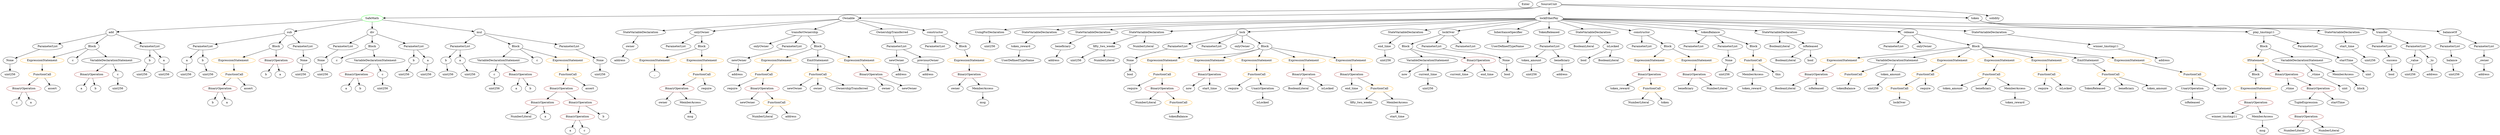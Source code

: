 strict digraph {
	graph [bb="0,0,10652,684"];
	node [label="\N"];
	Enter	[height=0.5,
		pos="6503.6,666",
		width=0.83628];
	TupleExpression_Unnamed	[color=black,
		height=0.5,
		label=TupleExpression,
		pos="9835.6,162",
		width=2.0422];
	BinaryOperation_Unnamed_23	[color=brown,
		height=0.5,
		label=BinaryOperation,
		pos="9835.6,90",
		width=1.9867];
	TupleExpression_Unnamed -> BinaryOperation_Unnamed_23	[pos="e,9835.6,108.1 9835.6,143.7 9835.6,136.41 9835.6,127.73 9835.6,119.54"];
	UsingForDeclaration_Unnamed	[color=black,
		height=0.5,
		label=UsingForDeclaration,
		pos="4251.6,522",
		width=2.4303];
	ElementaryTypeName_uint256_17	[color=black,
		height=0.5,
		label=uint256,
		pos="4251.6,450",
		width=1.0442];
	UsingForDeclaration_Unnamed -> ElementaryTypeName_uint256_17	[pos="e,4251.6,468.1 4251.6,503.7 4251.6,496.41 4251.6,487.73 4251.6,479.54"];
	ExpressionStatement_Unnamed_20	[color=orange,
		height=0.5,
		label=ExpressionStatement,
		pos="7860.6,378",
		width=2.458];
	BinaryOperation_Unnamed_25	[color=brown,
		height=0.5,
		label=BinaryOperation,
		pos="7719.6,306",
		width=1.9867];
	ExpressionStatement_Unnamed_20 -> BinaryOperation_Unnamed_25	[pos="e,7750.8,322.5 7828.2,360.94 7808.3,351.02 7782.4,338.19 7761,327.54"];
	NumberLiteral_Unnamed	[color=black,
		height=0.5,
		label=NumberLiteral,
		pos="2280.6,90",
		width=1.765];
	VariableDeclarationStatement_Unnamed	[color=black,
		height=0.5,
		label=VariableDeclarationStatement,
		pos="2177.6,378",
		width=3.3174];
	VariableDeclaration_c	[color=black,
		height=0.5,
		label=c,
		pos="2152.6,306",
		width=0.75];
	VariableDeclarationStatement_Unnamed -> VariableDeclaration_c	[pos="e,2158.5,323.62 2171.4,359.7 2168.7,352.04 2165.4,342.85 2162.3,334.3"];
	BinaryOperation_Unnamed	[color=brown,
		height=0.5,
		label=BinaryOperation,
		pos="2269.6,306",
		width=1.9867];
	VariableDeclarationStatement_Unnamed -> BinaryOperation_Unnamed	[pos="e,2247.8,323.55 2199.9,360.05 2211.6,351.13 2226.1,340.06 2238.9,330.34"];
	ParameterList_Unnamed_11	[color=black,
		height=0.5,
		label=ParameterList,
		pos="10151,450",
		width=1.7095];
	Parameter_success	[color=black,
		height=0.5,
		label=success,
		pos="10191,378",
		width=1.1135];
	ParameterList_Unnamed_11 -> Parameter_success	[pos="e,10181,395.79 10160,432.05 10165,424.14 10170,414.54 10175,405.69"];
	FunctionCall_Unnamed_16	[color=orange,
		height=0.5,
		label=FunctionCall,
		pos="8077.6,234",
		width=1.6125];
	Identifier_lockOver	[color=black,
		height=0.5,
		label=lockOver,
		pos="8077.6,162",
		width=1.2521];
	FunctionCall_Unnamed_16 -> Identifier_lockOver	[pos="e,8077.6,180.1 8077.6,215.7 8077.6,208.41 8077.6,199.73 8077.6,191.54"];
	ParameterList_Unnamed	[color=black,
		height=0.5,
		label=ParameterList,
		pos="2013.6,450",
		width=1.7095];
	Parameter_b	[color=black,
		height=0.5,
		label=b,
		pos="1941.6,378",
		width=0.75];
	ParameterList_Unnamed -> Parameter_b	[pos="e,1956.1,393.11 1996.5,432.41 1986.9,423.06 1974.8,411.26 1964.4,401.13"];
	Parameter_a	[color=black,
		height=0.5,
		label=a,
		pos="2013.6,378",
		width=0.75];
	ParameterList_Unnamed -> Parameter_a	[pos="e,2013.6,396.1 2013.6,431.7 2013.6,424.41 2013.6,415.73 2013.6,407.54"];
	ParameterList_Unnamed_13	[color=black,
		height=0.5,
		label=ParameterList,
		pos="4012.6,450",
		width=1.7095];
	IfStatement_Unnamed	[color=orange,
		height=0.5,
		label=IfStatement,
		pos="9620.6,378",
		width=1.4739];
	Block_Unnamed_12	[color=black,
		height=0.5,
		label=Block,
		pos="9620.6,306",
		width=0.90558];
	IfStatement_Unnamed -> Block_Unnamed_12	[pos="e,9620.6,324.1 9620.6,359.7 9620.6,352.41 9620.6,343.73 9620.6,335.54"];
	BinaryOperation_Unnamed_21	[color=brown,
		height=0.5,
		label=BinaryOperation,
		pos="9749.6,306",
		width=1.9867];
	IfStatement_Unnamed -> BinaryOperation_Unnamed_21	[pos="e,9720.5,322.8 9647.9,362.15 9666.2,352.27 9690.4,339.12 9710.6,328.15"];
	ElementaryTypeName_bool	[color=black,
		height=0.5,
		label=bool,
		pos="10190,306",
		width=0.76697];
	Parameter_success -> ElementaryTypeName_bool	[pos="e,10190,324.1 10190,359.7 10190,352.41 10190,343.73 10190,335.54"];
	Identifier_newOwner	[color=black,
		height=0.5,
		label=newOwner,
		pos="3220.6,162",
		width=1.4046];
	ParameterList_Unnamed_3	[color=black,
		height=0.5,
		label=ParameterList,
		pos="1456.6,450",
		width=1.7095];
	Parameter_None_1	[color=black,
		height=0.5,
		label=None,
		pos="1383.6,378",
		width=0.85014];
	ParameterList_Unnamed_3 -> Parameter_None_1	[pos="e,1398.8,393.57 1439.3,432.41 1429.6,423.1 1417.3,411.35 1406.8,401.24"];
	Parameter_startTime	[color=black,
		height=0.5,
		label=startTime,
		pos="9993.6,378",
		width=1.266];
	ElementaryTypeName_uint	[color=black,
		height=0.5,
		label=uint,
		pos="10112,306",
		width=0.75];
	Parameter_startTime -> ElementaryTypeName_uint	[pos="e,10092,318.7 10018,362.5 10037,351.45 10062,336.19 10082,324.47"];
	ExpressionStatement_Unnamed_1	[color=orange,
		height=0.5,
		label=ExpressionStatement,
		pos="1006.6,378",
		width=2.458];
	FunctionCall_Unnamed_1	[color=orange,
		height=0.5,
		label=FunctionCall,
		pos="1007.6,306",
		width=1.6125];
	ExpressionStatement_Unnamed_1 -> FunctionCall_Unnamed_1	[pos="e,1007.3,324.1 1006.8,359.7 1006.9,352.41 1007.1,343.73 1007.2,335.54"];
	ElementaryTypeName_uint256_6	[color=black,
		height=0.5,
		label=uint256,
		pos="1390.6,306",
		width=1.0442];
	ExpressionStatement_Unnamed_11	[color=orange,
		height=0.5,
		label=ExpressionStatement,
		pos="4986.6,378",
		width=2.458];
	FunctionCall_Unnamed_10	[color=orange,
		height=0.5,
		label=FunctionCall,
		pos="4978.6,306",
		width=1.6125];
	ExpressionStatement_Unnamed_11 -> FunctionCall_Unnamed_10	[pos="e,4980.5,324.1 4984.6,359.7 4983.8,352.41 4982.8,343.73 4981.9,335.54"];
	Block_Unnamed_10	[color=black,
		height=0.5,
		label=Block,
		pos="5997.6,450",
		width=0.90558];
	VariableDeclarationStatement_Unnamed_3	[color=black,
		height=0.5,
		label=VariableDeclarationStatement,
		pos="6085.6,378",
		width=3.3174];
	Block_Unnamed_10 -> VariableDeclarationStatement_Unnamed_3	[pos="e,6064.1,396.11 6015.4,434.83 6026.8,425.75 6042,413.71 6055.2,403.14"];
	BinaryOperation_Unnamed_20	[color=brown,
		height=0.5,
		label=BinaryOperation,
		pos="6294.6,378",
		width=1.9867];
	Block_Unnamed_10 -> BinaryOperation_Unnamed_20	[pos="e,6241,390.28 6022.5,437.8 6027.7,435.69 6033.3,433.63 6038.6,432 6114.5,408.69 6135.8,412.16 6213.6,396 6218.9,394.91 6224.3,393.77 \
6229.8,392.63"];
	ElementaryTypeName_address	[color=black,
		height=0.5,
		label=address,
		pos="10591,306",
		width=1.0996];
	Identifier_fifty_two_weeks	[color=black,
		height=0.5,
		label=fifty_two_weeks,
		pos="5840.6,162",
		width=2.0145];
	ParameterList_Unnamed_4	[color=black,
		height=0.5,
		label=ParameterList,
		pos="873.59,450",
		width=1.7095];
	Parameter_a_2	[color=black,
		height=0.5,
		label=a,
		pos="800.59,378",
		width=0.75];
	ParameterList_Unnamed_4 -> Parameter_a_2	[pos="e,815.3,393.11 856.29,432.41 846.44,422.97 833.99,411.03 823.36,400.83"];
	Parameter_b_2	[color=black,
		height=0.5,
		label=b,
		pos="873.59,378",
		width=0.75];
	ParameterList_Unnamed_4 -> Parameter_b_2	[pos="e,873.59,396.1 873.59,431.7 873.59,424.41 873.59,415.73 873.59,407.54"];
	Identifier_a_6	[color=black,
		height=0.5,
		label=a,
		pos="329.59,234",
		width=0.75];
	ElementaryTypeName_uint_1	[color=black,
		height=0.5,
		label=uint,
		pos="10005,234",
		width=0.75];
	StateVariableDeclaration_Unnamed_1	[color=black,
		height=0.5,
		label=StateVariableDeclaration,
		pos="4458.6,522",
		width=2.8184];
	VariableDeclaration_token_reward	[color=black,
		height=0.5,
		label=token_reward,
		pos="4379.6,450",
		width=1.7095];
	StateVariableDeclaration_Unnamed_1 -> VariableDeclaration_token_reward	[pos="e,4398.3,467.55 4439.5,504.05 4429.6,495.31 4417.4,484.49 4406.6,474.9"];
	FunctionCall_Unnamed_4	[color=orange,
		height=0.5,
		label=FunctionCall,
		pos="3298.6,306",
		width=1.6125];
	Identifier_require_1	[color=black,
		height=0.5,
		label=require,
		pos="3157.6,234",
		width=1.0026];
	FunctionCall_Unnamed_4 -> Identifier_require_1	[pos="e,3182.3,247.26 3268.7,290.15 3246.4,279.09 3215.9,263.94 3192.5,252.32"];
	BinaryOperation_Unnamed_12	[color=brown,
		height=0.5,
		label=BinaryOperation,
		pos="3283.6,234",
		width=1.9867];
	FunctionCall_Unnamed_4 -> BinaryOperation_Unnamed_12	[pos="e,3287.3,252.1 3294.9,287.7 3293.3,280.32 3291.4,271.52 3289.6,263.25"];
	ParameterList_Unnamed_18	[color=black,
		height=0.5,
		label=ParameterList,
		pos="7226.6,450",
		width=1.7095];
	VariableDeclaration_owner	[color=black,
		height=0.5,
		label=owner,
		pos="2770.6,450",
		width=0.93331];
	ElementaryTypeName_address_2	[color=black,
		height=0.5,
		label=address,
		pos="2699.6,378",
		width=1.0996];
	VariableDeclaration_owner -> ElementaryTypeName_address_2	[pos="e,2715.7,394.89 2755.2,433.81 2746,424.74 2734.1,413.01 2723.7,402.74"];
	Identifier_require_2	[color=black,
		height=0.5,
		label=require,
		pos="5288.6,234",
		width=1.0026];
	BinaryOperation_Unnamed_11	[color=brown,
		height=0.5,
		label=BinaryOperation,
		pos="2927.6,234",
		width=1.9867];
	Identifier_owner_1	[color=black,
		height=0.5,
		label=owner,
		pos="2866.6,162",
		width=0.93331];
	BinaryOperation_Unnamed_11 -> Identifier_owner_1	[pos="e,2880.4,178.83 2912.8,216.05 2905.3,207.47 2896.1,196.89 2887.9,187.44"];
	MemberAccess_Unnamed_1	[color=black,
		height=0.5,
		label=MemberAccess,
		pos="2987.6,162",
		width=1.9174];
	BinaryOperation_Unnamed_11 -> MemberAccess_Unnamed_1	[pos="e,2973.2,179.79 2942.1,216.05 2949.3,207.71 2958,197.49 2965.9,188.25"];
	BinaryOperation_Unnamed_9	[color=brown,
		height=0.5,
		label=BinaryOperation,
		pos="76.591,234",
		width=1.9867];
	Identifier_c_3	[color=black,
		height=0.5,
		label=c,
		pos="40.591,162",
		width=0.75];
	BinaryOperation_Unnamed_9 -> Identifier_c_3	[pos="e,48.894,179.14 67.692,215.7 63.607,207.75 58.672,198.16 54.139,189.34"];
	Identifier_a_7	[color=black,
		height=0.5,
		label=a,
		pos="112.59,162",
		width=0.75];
	BinaryOperation_Unnamed_9 -> Identifier_a_7	[pos="e,104.29,179.14 85.49,215.7 89.575,207.75 94.51,198.16 99.043,189.34"];
	StateVariableDeclaration_Unnamed	[color=black,
		height=0.5,
		label=StateVariableDeclaration,
		pos="2842.6,522",
		width=2.8184];
	StateVariableDeclaration_Unnamed -> VariableDeclaration_owner	[pos="e,2786.4,466.36 2825.2,504.05 2815.9,495.08 2804.4,483.92 2794.4,474.15"];
	BinaryOperation_Unnamed_14	[color=brown,
		height=0.5,
		label=BinaryOperation,
		pos="7037.6,306",
		width=1.9867];
	Identifier_token_reward	[color=black,
		height=0.5,
		label=token_reward,
		pos="6899.6,234",
		width=1.7095];
	BinaryOperation_Unnamed_14 -> Identifier_token_reward	[pos="e,6929.2,250.01 7007,289.46 6987,279.36 6960.9,266.07 6939.3,255.16"];
	FunctionCall_Unnamed_7	[color=orange,
		height=0.5,
		label=FunctionCall,
		pos="7037.6,234",
		width=1.6125];
	BinaryOperation_Unnamed_14 -> FunctionCall_Unnamed_7	[pos="e,7037.6,252.1 7037.6,287.7 7037.6,280.41 7037.6,271.73 7037.6,263.54"];
	Identifier_TokenReleased	[color=black,
		height=0.5,
		label=TokenReleased,
		pos="8931.6,234",
		width=1.8897];
	BinaryOperation_Unnamed_6	[color=brown,
		height=0.5,
		label=BinaryOperation,
		pos="946.59,234",
		width=1.9867];
	Identifier_b_3	[color=black,
		height=0.5,
		label=b,
		pos="910.59,162",
		width=0.75];
	BinaryOperation_Unnamed_6 -> Identifier_b_3	[pos="e,918.89,179.14 937.69,215.7 933.61,207.75 928.67,198.16 924.14,189.34"];
	Identifier_a_4	[color=black,
		height=0.5,
		label=a,
		pos="982.59,162",
		width=0.75];
	BinaryOperation_Unnamed_6 -> Identifier_a_4	[pos="e,974.29,179.14 955.49,215.7 959.58,207.75 964.51,198.16 969.04,189.34"];
	ExpressionStatement_Unnamed_12	[color=orange,
		height=0.5,
		label=ExpressionStatement,
		pos="5181.6,378",
		width=2.458];
	BinaryOperation_Unnamed_17	[color=brown,
		height=0.5,
		label=BinaryOperation,
		pos="5181.6,306",
		width=1.9867];
	ExpressionStatement_Unnamed_12 -> BinaryOperation_Unnamed_17	[pos="e,5181.6,324.1 5181.6,359.7 5181.6,352.41 5181.6,343.73 5181.6,335.54"];
	VariableDeclaration_start_time	[color=black,
		height=0.5,
		label=start_time,
		pos="10005,450",
		width=1.3076];
	ElementaryTypeName_uint256_18	[color=black,
		height=0.5,
		label=uint256,
		pos="10095,378",
		width=1.0442];
	VariableDeclaration_start_time -> ElementaryTypeName_uint256_18	[pos="e,10076,393.77 10025,433.46 10037,423.84 10053,411.34 10067,400.75"];
	ElementaryTypeName_address_1	[color=black,
		height=0.5,
		label=address,
		pos="10368,306",
		width=1.0996];
	Identifier_c_2	[color=black,
		height=0.5,
		label=c,
		pos="1459.6,378",
		width=0.75];
	FunctionCall_Unnamed_1 -> BinaryOperation_Unnamed_6	[pos="e,961.37,251.96 993.13,288.41 985.87,280.08 976.91,269.8 968.8,260.49"];
	Identifier_assert_1	[color=black,
		height=0.5,
		label=assert,
		pos="1068.6,234",
		width=0.89172];
	FunctionCall_Unnamed_1 -> Identifier_assert_1	[pos="e,1055.1,250.51 1022,288.41 1029.7,279.62 1039.3,268.66 1047.7,258.96"];
	BooleanLiteral_Unnamed_5	[color=black,
		height=0.5,
		label=BooleanLiteral,
		pos="7587.6,234",
		width=1.7788];
	BinaryOperation_Unnamed_2	[color=brown,
		height=0.5,
		label=BinaryOperation,
		pos="2378.6,162",
		width=1.9867];
	BinaryOperation_Unnamed_2 -> NumberLiteral_Unnamed	[pos="e,2303.2,107.15 2355.9,144.76 2342.9,135.49 2326.4,123.71 2312.2,113.55"];
	Identifier_a_1	[color=black,
		height=0.5,
		label=a,
		pos="2389.6,90",
		width=0.75];
	BinaryOperation_Unnamed_2 -> Identifier_a_1	[pos="e,2386.9,108.1 2381.3,143.7 2382.5,136.32 2383.9,127.52 2385.2,119.25"];
	Identifier_newOwner_1	[color=black,
		height=0.5,
		label=newOwner,
		pos="3423.6,234",
		width=1.4046];
	ElementaryTypeName_bool_1	[color=black,
		height=0.5,
		label=bool,
		pos="6756.6,378",
		width=0.76697];
	Identifier_now	[color=black,
		height=0.5,
		label=now,
		pos="5095.6,234",
		width=0.75];
	ElementaryTypeName_uint256_3	[color=black,
		height=0.5,
		label=uint256,
		pos="2152.6,234",
		width=1.0442];
	VariableDeclaration_c -> ElementaryTypeName_uint256_3	[pos="e,2152.6,252.1 2152.6,287.7 2152.6,280.41 2152.6,271.73 2152.6,263.54"];
	ParameterList_Unnamed_7	[color=black,
		height=0.5,
		label=ParameterList,
		pos="198.59,450",
		width=1.7095];
	Parameter_None_3	[color=black,
		height=0.5,
		label=None,
		pos="37.591,378",
		width=0.85014];
	ParameterList_Unnamed_7 -> Parameter_None_3	[pos="e,61.499,389.39 165.23,434.5 137.91,422.62 99.405,405.88 71.844,393.89"];
	NumberLiteral_Unnamed_1	[color=black,
		height=0.5,
		label=NumberLiteral,
		pos="3287.6,90",
		width=1.765];
	Identifier_now_1	[color=black,
		height=0.5,
		label=now,
		pos="5983.6,306",
		width=0.75];
	VariableDeclarationStatement_Unnamed_3 -> Identifier_now_1	[pos="e,6002,319.62 6060.9,360.05 6045.9,349.73 6026.6,336.53 6011.1,325.88"];
	VariableDeclaration_current_time	[color=black,
		height=0.5,
		label=current_time,
		pos="6085.6,306",
		width=1.5848];
	VariableDeclarationStatement_Unnamed_3 -> VariableDeclaration_current_time	[pos="e,6085.6,324.1 6085.6,359.7 6085.6,352.41 6085.6,343.73 6085.6,335.54"];
	Identifier_isReleased_1	[color=black,
		height=0.5,
		label=isReleased,
		pos="7719.6,234",
		width=1.3907];
	ParameterList_Unnamed_19	[color=black,
		height=0.5,
		label=ParameterList,
		pos="7367.6,450",
		width=1.7095];
	Parameter_None_4	[color=black,
		height=0.5,
		label=None,
		pos="7369.6,378",
		width=0.85014];
	ParameterList_Unnamed_19 -> Parameter_None_4	[pos="e,7369.1,396.1 7368.1,431.7 7368.3,424.41 7368.5,415.73 7368.8,407.54"];
	Identifier_a	[color=black,
		height=0.5,
		label=a,
		pos="2252.6,234",
		width=0.75];
	Parameter_None_5	[color=black,
		height=0.5,
		label=None,
		pos="4849.6,378",
		width=0.85014];
	ElementaryTypeName_bool_3	[color=black,
		height=0.5,
		label=bool,
		pos="4849.6,306",
		width=0.76697];
	Parameter_None_5 -> ElementaryTypeName_bool_3	[pos="e,4849.6,324.1 4849.6,359.7 4849.6,352.41 4849.6,343.73 4849.6,335.54"];
	BinaryOperation_Unnamed_10	[color=brown,
		height=0.5,
		label=BinaryOperation,
		pos="4163.6,306",
		width=1.9867];
	Identifier_owner	[color=black,
		height=0.5,
		label=owner,
		pos="4102.6,234",
		width=0.93331];
	BinaryOperation_Unnamed_10 -> Identifier_owner	[pos="e,4116.4,250.83 4148.8,288.05 4141.3,279.47 4132.1,268.89 4123.9,259.44"];
	MemberAccess_Unnamed	[color=black,
		height=0.5,
		label=MemberAccess,
		pos="4223.6,234",
		width=1.9174];
	BinaryOperation_Unnamed_10 -> MemberAccess_Unnamed	[pos="e,4209.2,251.79 4178.1,288.05 4185.3,279.71 4194,269.49 4201.9,260.25"];
	ElementaryTypeName_uint256_7	[color=black,
		height=0.5,
		label=uint256,
		pos="1655.6,234",
		width=1.0442];
	ModifierDefinition_onlyOwner	[color=black,
		height=0.5,
		label=onlyOwner,
		pos="3040.6,522",
		width=1.4323];
	ParameterList_Unnamed_14	[color=black,
		height=0.5,
		label=ParameterList,
		pos="2928.6,450",
		width=1.7095];
	ModifierDefinition_onlyOwner -> ParameterList_Unnamed_14	[pos="e,2953.6,466.64 3016.3,505.81 3000.8,496.13 2980.5,483.43 2963.3,472.7"];
	Block_Unnamed_5	[color=black,
		height=0.5,
		label=Block,
		pos="3040.6,450",
		width=0.90558];
	ModifierDefinition_onlyOwner -> Block_Unnamed_5	[pos="e,3040.6,468.1 3040.6,503.7 3040.6,496.41 3040.6,487.73 3040.6,479.54"];
	BinaryOperation_Unnamed -> Identifier_a	[pos="e,2256.7,252.1 2265.4,287.7 2263.6,280.32 2261.5,271.52 2259.5,263.25"];
	Identifier_b	[color=black,
		height=0.5,
		label=b,
		pos="2324.6,234",
		width=0.75];
	BinaryOperation_Unnamed -> Identifier_b	[pos="e,2312.5,250.36 2282.9,288.05 2289.7,279.44 2298,268.81 2305.5,259.33"];
	VariableDeclaration_token_amount	[color=black,
		height=0.5,
		label=token_amount,
		pos="6526.6,378",
		width=1.765];
	ElementaryTypeName_uint256_21	[color=black,
		height=0.5,
		label=uint256,
		pos="6526.6,306",
		width=1.0442];
	VariableDeclaration_token_amount -> ElementaryTypeName_uint256_21	[pos="e,6526.6,324.1 6526.6,359.7 6526.6,352.41 6526.6,343.73 6526.6,335.54"];
	FunctionCall_Unnamed_5	[color=orange,
		height=0.5,
		label=FunctionCall,
		pos="3347.6,162",
		width=1.6125];
	FunctionCall_Unnamed_5 -> NumberLiteral_Unnamed_1	[pos="e,3302.1,107.96 3333.4,144.41 3326.2,136.08 3317.4,125.8 3309.4,116.49"];
	ElementaryTypeName_address_6	[color=black,
		height=0.5,
		label=address,
		pos="3408.6,90",
		width=1.0996];
	FunctionCall_Unnamed_5 -> ElementaryTypeName_address_6	[pos="e,3394.7,106.99 3362,144.41 3369.6,135.74 3379,124.97 3387.3,115.38"];
	ElementaryTypeName_uint256_16	[color=black,
		height=0.5,
		label=uint256,
		pos="10273,306",
		width=1.0442];
	VariableDeclaration_newOwner	[color=black,
		height=0.5,
		label=newOwner,
		pos="3853.6,378",
		width=1.4046];
	ElementaryTypeName_address_4	[color=black,
		height=0.5,
		label=address,
		pos="3873.6,306",
		width=1.0996];
	VariableDeclaration_newOwner -> ElementaryTypeName_address_4	[pos="e,3868.7,324.1 3858.5,359.7 3860.7,352.24 3863.2,343.32 3865.6,334.97"];
	ContractDefinition_SafeMath	[color=green,
		height=0.5,
		label=SafeMath,
		pos="1586.6,594",
		width=1.2798];
	FunctionDefinition_add	[color=black,
		height=0.5,
		label=add,
		pos="471.59,522",
		width=0.75];
	ContractDefinition_SafeMath -> FunctionDefinition_add	[pos="e,498.53,524.69 1541.2,590.15 1358.4,578.67 678.74,536 509.8,525.4"];
	FunctionDefinition_sub	[color=black,
		height=0.5,
		label=sub,
		pos="1240.6,522",
		width=0.75];
	ContractDefinition_SafeMath -> FunctionDefinition_sub	[pos="e,1266,528.15 1546.2,584.83 1478.3,571.09 1342.1,543.54 1277,530.36"];
	FunctionDefinition_div	[color=black,
		height=0.5,
		label=div,
		pos="1586.6,522",
		width=0.75];
	ContractDefinition_SafeMath -> FunctionDefinition_div	[pos="e,1586.6,540.1 1586.6,575.7 1586.6,568.41 1586.6,559.73 1586.6,551.54"];
	FunctionDefinition_mul	[color=black,
		height=0.5,
		label=mul,
		pos="2177.6,522",
		width=0.75];
	ContractDefinition_SafeMath -> FunctionDefinition_mul	[pos="e,2151.1,526.14 1630,587.85 1741.3,574.67 2035.1,539.88 2139.8,527.47"];
	UnaryOperation_Unnamed_1	[color=black,
		height=0.5,
		label=UnaryOperation,
		pos="9353.6,234",
		width=1.9452];
	Identifier_isReleased	[color=black,
		height=0.5,
		label=isReleased,
		pos="9353.6,162",
		width=1.3907];
	UnaryOperation_Unnamed_1 -> Identifier_isReleased	[pos="e,9353.6,180.1 9353.6,215.7 9353.6,208.41 9353.6,199.73 9353.6,191.54"];
	VariableDeclarationStatement_Unnamed_1	[color=black,
		height=0.5,
		label=VariableDeclarationStatement,
		pos="1623.6,378",
		width=3.3174];
	BinaryOperation_Unnamed_5	[color=brown,
		height=0.5,
		label=BinaryOperation,
		pos="1538.6,306",
		width=1.9867];
	VariableDeclarationStatement_Unnamed_1 -> BinaryOperation_Unnamed_5	[pos="e,1558.7,323.55 1603,360.05 1592.3,351.22 1579,340.27 1567.3,330.62"];
	VariableDeclaration_c_1	[color=black,
		height=0.5,
		label=c,
		pos="1655.6,306",
		width=0.75];
	VariableDeclarationStatement_Unnamed_1 -> VariableDeclaration_c_1	[pos="e,1648,323.62 1631.5,359.7 1635,351.95 1639.3,342.64 1643.2,334.02"];
	Identifier_msg_1	[color=black,
		height=0.5,
		label=msg,
		pos="2987.6,90",
		width=0.75];
	StateVariableDeclaration_Unnamed_2	[color=black,
		height=0.5,
		label=StateVariableDeclaration,
		pos="4679.6,522",
		width=2.8184];
	VariableDeclaration_beneficiary	[color=black,
		height=0.5,
		label=beneficiary,
		pos="4559.6,450",
		width=1.4184];
	StateVariableDeclaration_Unnamed_2 -> VariableDeclaration_beneficiary	[pos="e,4585,465.8 4651.2,504.41 4634.3,494.56 4612.7,482 4594.8,471.53"];
	VariableDeclarationStatement_Unnamed_4	[color=black,
		height=0.5,
		label=VariableDeclarationStatement,
		pos="9810.6,378",
		width=3.3174];
	VariableDeclaration__vtime	[color=black,
		height=0.5,
		label=_vtime,
		pos="9874.6,306",
		width=0.98875];
	VariableDeclarationStatement_Unnamed_4 -> VariableDeclaration__vtime	[pos="e,9860.3,322.67 9826.4,359.7 9834.3,351.02 9844.1,340.37 9852.7,330.92"];
	MemberAccess_Unnamed_4	[color=black,
		height=0.5,
		label=MemberAccess,
		pos="9997.6,306",
		width=1.9174];
	VariableDeclarationStatement_Unnamed_4 -> MemberAccess_Unnamed_4	[pos="e,9959.2,321.37 9854,360.76 9882.3,350.15 9919.4,336.27 9948.8,325.28"];
	Identifier_a_3	[color=black,
		height=0.5,
		label=a,
		pos="1483.6,234",
		width=0.75];
	BinaryOperation_Unnamed_5 -> Identifier_a_3	[pos="e,1495.7,250.36 1525.3,288.05 1518.5,279.44 1510.2,268.81 1502.7,259.33"];
	Identifier_b_2	[color=black,
		height=0.5,
		label=b,
		pos="1555.6,234",
		width=0.75];
	BinaryOperation_Unnamed_5 -> Identifier_b_2	[pos="e,1551.4,252.1 1542.8,287.7 1544.6,280.32 1546.7,271.52 1548.7,263.25"];
	FunctionCall_Unnamed_6	[color=orange,
		height=0.5,
		label=FunctionCall,
		pos="3525.6,306",
		width=1.6125];
	FunctionCall_Unnamed_6 -> Identifier_newOwner_1	[pos="e,3445.9,250.34 3502.4,289.12 3488.4,279.5 3470.4,267.1 3455.1,256.59"];
	Identifier_owner_2	[color=black,
		height=0.5,
		label=owner,
		pos="3525.6,234",
		width=0.93331];
	FunctionCall_Unnamed_6 -> Identifier_owner_2	[pos="e,3525.6,252.1 3525.6,287.7 3525.6,280.41 3525.6,271.73 3525.6,263.54"];
	Identifier_OwnershipTransferred	[color=black,
		height=0.5,
		label=OwnershipTransferred,
		pos="3671.6,234",
		width=2.6243];
	FunctionCall_Unnamed_6 -> Identifier_OwnershipTransferred	[pos="e,3637.7,251.24 3556.2,290.33 3576.9,280.42 3604.5,267.18 3627.5,256.14"];
	ParameterList_Unnamed_23	[color=black,
		height=0.5,
		label=ParameterList,
		pos="6109.6,450",
		width=1.7095];
	Parameter_None_6	[color=black,
		height=0.5,
		label=None,
		pos="6414.6,378",
		width=0.85014];
	ParameterList_Unnamed_23 -> Parameter_None_6	[pos="e,6391.4,390.14 6155.1,437.56 6163.2,435.62 6171.6,433.69 6179.6,432 6266.2,413.54 6290.9,421.87 6375.6,396 6377.4,395.45 6379.2,\
394.84 6381,394.19"];
	ParameterList_Unnamed_17	[color=black,
		height=0.5,
		label=ParameterList,
		pos="7002.6,450",
		width=1.7095];
	BooleanLiteral_Unnamed_3	[color=black,
		height=0.5,
		label=BooleanLiteral,
		pos="7594.6,450",
		width=1.7788];
	ContractDefinition_Ownable	[color=black,
		height=0.5,
		label=Ownable,
		pos="3680.6,594",
		width=1.2105];
	ContractDefinition_Ownable -> StateVariableDeclaration_Unnamed	[pos="e,2922.2,533.53 3637.5,590.46 3527.6,583.84 3228.3,564.81 2979.6,540 2964.6,538.51 2948.8,536.72 2933.3,534.88"];
	ContractDefinition_Ownable -> ModifierDefinition_onlyOwner	[pos="e,3089.2,528.32 3638.6,588.41 3528.1,576.32 3228.7,543.58 3100.3,529.54"];
	FunctionDefinition_transferOwnership	[color=black,
		height=0.5,
		label=transferOwnership,
		pos="3469.6,522",
		width=2.1947];
	ContractDefinition_Ownable -> FunctionDefinition_transferOwnership	[pos="e,3512.9,537.38 3647.6,582.06 3614.5,571.06 3562.8,553.91 3523.6,540.92"];
	EventDefinition_OwnershipTransferred	[color=black,
		height=0.5,
		label=OwnershipTransferred,
		pos="3835.6,522",
		width=2.6243];
	ContractDefinition_Ownable -> EventDefinition_OwnershipTransferred	[pos="e,3799.9,539.13 3709.4,580 3731.9,569.85 3763.5,555.56 3789.5,543.82"];
	FunctionDefinition_constructor	[color=black,
		height=0.5,
		label=constructor,
		pos="4012.6,522",
		width=1.4877];
	ContractDefinition_Ownable -> FunctionDefinition_constructor	[pos="e,3969.6,533.06 3719.1,585.38 3769.6,575.32 3860.8,556.91 3938.6,540 3945,538.6 3951.8,537.1 3958.5,535.59"];
	Identifier_assert_2	[color=black,
		height=0.5,
		label=assert,
		pos="198.59,234",
		width=0.89172];
	NumberLiteral_Unnamed_6	[color=black,
		height=0.5,
		label=NumberLiteral,
		pos="4908.6,162",
		width=1.765];
	MemberAccess_Unnamed_2	[color=black,
		height=0.5,
		label=MemberAccess,
		pos="7476.6,306",
		width=1.9174];
	Identifier_token_reward_1	[color=black,
		height=0.5,
		label=token_reward,
		pos="7443.6,234",
		width=1.7095];
	MemberAccess_Unnamed_2 -> Identifier_token_reward_1	[pos="e,7451.7,252.1 7468.4,287.7 7464.8,280.07 7460.5,270.92 7456.5,262.4"];
	ExpressionStatement_Unnamed_6	[color=orange,
		height=0.5,
		label=ExpressionStatement,
		pos="3354.6,378",
		width=2.458];
	ExpressionStatement_Unnamed_6 -> FunctionCall_Unnamed_4	[pos="e,3312,323.79 3341,360.05 3334.4,351.8 3326.4,341.7 3319,332.54"];
	BooleanLiteral_Unnamed_1	[color=black,
		height=0.5,
		label=BooleanLiteral,
		pos="6750.6,450",
		width=1.7788];
	StateVariableDeclaration_Unnamed_7	[color=black,
		height=0.5,
		label=StateVariableDeclaration,
		pos="4900.6,522",
		width=2.8184];
	VariableDeclaration_fifty_two_weeks	[color=black,
		height=0.5,
		label=fifty_two_weeks,
		pos="4737.6,450",
		width=2.0145];
	StateVariableDeclaration_Unnamed_7 -> VariableDeclaration_fifty_two_weeks	[pos="e,4772.9,466.15 4863.2,504.94 4839.4,494.73 4808.5,481.45 4783.3,470.62"];
	NumberLiteral_Unnamed_3	[color=black,
		height=0.5,
		label=NumberLiteral,
		pos="4895.6,450",
		width=1.765];
	StateVariableDeclaration_Unnamed_7 -> NumberLiteral_Unnamed_3	[pos="e,4896.8,468.1 4899.4,503.7 4898.8,496.41 4898.2,487.73 4897.6,479.54"];
	ElementaryTypeName_address_7	[color=black,
		height=0.5,
		label=address,
		pos="4523.6,378",
		width=1.0996];
	ExpressionStatement_Unnamed_5	[color=orange,
		height=0.5,
		label=ExpressionStatement,
		pos="2845.6,378",
		width=2.458];
	Identifier__	[color=black,
		height=0.5,
		label=_,
		pos="2845.6,306",
		width=0.75];
	ExpressionStatement_Unnamed_5 -> Identifier__	[pos="e,2845.6,324.1 2845.6,359.7 2845.6,352.41 2845.6,343.73 2845.6,335.54"];
	ElementaryTypeName_uint256_11	[color=black,
		height=0.5,
		label=uint256,
		pos="707.59,306",
		width=1.0442];
	ElementaryTypeName_uint256_20	[color=black,
		height=0.5,
		label=uint256,
		pos="4618.6,378",
		width=1.0442];
	VariableDeclaration_fifty_two_weeks -> ElementaryTypeName_uint256_20	[pos="e,4641.8,392.63 4710.3,432.94 4692.8,422.66 4670,409.25 4651.5,398.37"];
	NumberLiteral_Unnamed_2	[color=black,
		height=0.5,
		label=NumberLiteral,
		pos="4737.6,378",
		width=1.765];
	VariableDeclaration_fifty_two_weeks -> NumberLiteral_Unnamed_2	[pos="e,4737.6,396.1 4737.6,431.7 4737.6,424.41 4737.6,415.73 4737.6,407.54"];
	ModifierInvocation_onlyOwner	[color=black,
		height=0.5,
		label=onlyOwner,
		pos="3282.6,450",
		width=1.4323];
	BooleanLiteral_Unnamed	[color=black,
		height=0.5,
		label=BooleanLiteral,
		pos="6866.6,378",
		width=1.7788];
	BinaryOperation_Unnamed_7	[color=brown,
		height=0.5,
		label=BinaryOperation,
		pos="1184.6,378",
		width=1.9867];
	Identifier_b_4	[color=black,
		height=0.5,
		label=b,
		pos="1131.6,306",
		width=0.75];
	BinaryOperation_Unnamed_7 -> Identifier_b_4	[pos="e,1143.2,322.36 1171.8,360.05 1165.2,351.44 1157.2,340.81 1150,331.33"];
	Identifier_a_5	[color=black,
		height=0.5,
		label=a,
		pos="1203.6,306",
		width=0.75];
	BinaryOperation_Unnamed_7 -> Identifier_a_5	[pos="e,1198.9,324.1 1189.3,359.7 1191.3,352.24 1193.7,343.32 1196,334.97"];
	NumberLiteral_Unnamed_4	[color=black,
		height=0.5,
		label=NumberLiteral,
		pos="6980.6,162",
		width=1.765];
	FunctionCall_Unnamed_7 -> NumberLiteral_Unnamed_4	[pos="e,6994.3,179.79 7023.8,216.05 7017.1,207.8 7008.8,197.7 7001.4,188.54"];
	Identifier_token	[color=black,
		height=0.5,
		label=token,
		pos="7093.6,162",
		width=0.864];
	FunctionCall_Unnamed_7 -> Identifier_token	[pos="e,7080.9,178.83 7051.1,216.05 7057.9,207.56 7066.3,197.11 7073.8,187.73"];
	ElementaryTypeName_address_8	[color=black,
		height=0.5,
		label=address,
		pos="6659.6,306",
		width=1.0996];
	MemberAccess_Unnamed_3	[color=black,
		height=0.5,
		label=MemberAccess,
		pos="6000.6,162",
		width=1.9174];
	Identifier_start_time_1	[color=black,
		height=0.5,
		label=start_time,
		pos="6000.6,90",
		width=1.3076];
	MemberAccess_Unnamed_3 -> Identifier_start_time_1	[pos="e,6000.6,108.1 6000.6,143.7 6000.6,136.41 6000.6,127.73 6000.6,119.54"];
	Identifier_require_3	[color=black,
		height=0.5,
		label=require,
		pos="4852.6,234",
		width=1.0026];
	VariableDeclaration_isLocked	[color=black,
		height=0.5,
		label=isLocked,
		pos="6877.6,450",
		width=1.2521];
	VariableDeclaration_isLocked -> ElementaryTypeName_bool_1	[pos="e,6776.9,390.76 6852.8,434.67 6833.6,423.58 6807,408.18 6786.7,396.39"];
	VariableDeclaration_isLocked -> BooleanLiteral_Unnamed	[pos="e,6869.3,396.1 6874.9,431.7 6873.7,424.32 6872.3,415.52 6871,407.25"];
	ParameterList_Unnamed_9	[color=black,
		height=0.5,
		label=ParameterList,
		pos="10450,450",
		width=1.7095];
	Parameter_balance	[color=black,
		height=0.5,
		label=balance,
		pos="10458,378",
		width=1.0719];
	ParameterList_Unnamed_9 -> Parameter_balance	[pos="e,10456,396.1 10452,431.7 10452,424.41 10453,415.73 10454,407.54"];
	Parameter_b_3	[color=black,
		height=0.5,
		label=b,
		pos="635.59,378",
		width=0.75];
	ElementaryTypeName_uint256_12	[color=black,
		height=0.5,
		label=uint256,
		pos="614.59,306",
		width=1.0442];
	Parameter_b_3 -> ElementaryTypeName_uint256_12	[pos="e,619.77,324.28 630.51,360.05 628.27,352.6 625.58,343.64 623.06,335.22"];
	BinaryOperation_Unnamed_18	[color=brown,
		height=0.5,
		label=BinaryOperation,
		pos="5799.6,306",
		width=1.9867];
	Identifier_end_time	[color=black,
		height=0.5,
		label=end_time,
		pos="5799.6,234",
		width=1.2382];
	BinaryOperation_Unnamed_18 -> Identifier_end_time	[pos="e,5799.6,252.1 5799.6,287.7 5799.6,280.41 5799.6,271.73 5799.6,263.54"];
	FunctionCall_Unnamed_12	[color=orange,
		height=0.5,
		label=FunctionCall,
		pos="5920.6,234",
		width=1.6125];
	BinaryOperation_Unnamed_18 -> FunctionCall_Unnamed_12	[pos="e,5894.2,250.26 5827.4,288.94 5844.3,279.13 5866.2,266.48 5884.5,255.9"];
	ExpressionStatement_Unnamed_15	[color=orange,
		height=0.5,
		label=ExpressionStatement,
		pos="9620.6,234",
		width=2.458];
	BinaryOperation_Unnamed_24	[color=brown,
		height=0.5,
		label=BinaryOperation,
		pos="9620.6,162",
		width=1.9867];
	ExpressionStatement_Unnamed_15 -> BinaryOperation_Unnamed_24	[pos="e,9620.6,180.1 9620.6,215.7 9620.6,208.41 9620.6,199.73 9620.6,191.54"];
	Identifier_c_1	[color=black,
		height=0.5,
		label=c,
		pos="2341.6,378",
		width=0.75];
	ParameterList_Unnamed_10	[color=black,
		height=0.5,
		label=ParameterList,
		pos="10292,450",
		width=1.7095];
	Parameter__value	[color=black,
		height=0.5,
		label=_value,
		pos="10286,378",
		width=0.96103];
	ParameterList_Unnamed_10 -> Parameter__value	[pos="e,10287,396.1 10290,431.7 10289,424.41 10289,415.73 10288,407.54"];
	Parameter__to	[color=black,
		height=0.5,
		label=_to,
		pos="10367,378",
		width=0.75];
	ParameterList_Unnamed_10 -> Parameter__to	[pos="e,10351,393.11 10309,432.41 10319,422.97 10332,411.03 10343,400.83"];
	FunctionDefinition_lock	[color=black,
		height=0.5,
		label=lock,
		pos="5310.6,522",
		width=0.75];
	ParameterList_Unnamed_21	[color=black,
		height=0.5,
		label=ParameterList,
		pos="5038.6,450",
		width=1.7095];
	FunctionDefinition_lock -> ParameterList_Unnamed_21	[pos="e,5083.8,462.63 5285.5,514.54 5242.4,503.44 5153.2,480.5 5094.7,465.44"];
	ParameterList_Unnamed_20	[color=black,
		height=0.5,
		label=ParameterList,
		pos="5179.6,450",
		width=1.7095];
	FunctionDefinition_lock -> ParameterList_Unnamed_20	[pos="e,5208,466.21 5289.8,509.91 5270.6,499.63 5241.5,484.09 5218,471.55"];
	ModifierInvocation_onlyOwner_1	[color=black,
		height=0.5,
		label=onlyOwner,
		pos="5310.6,450",
		width=1.4323];
	FunctionDefinition_lock -> ModifierInvocation_onlyOwner_1	[pos="e,5310.6,468.1 5310.6,503.7 5310.6,496.41 5310.6,487.73 5310.6,479.54"];
	Block_Unnamed_9	[color=black,
		height=0.5,
		label=Block,
		pos="5412.6,450",
		width=0.90558];
	FunctionDefinition_lock -> Block_Unnamed_9	[pos="e,5392.8,464.6 5328.8,508.49 5344,498.07 5365.9,483.04 5383.5,470.96"];
	Identifier_tokenBalance	[color=black,
		height=0.5,
		label=tokenBalance,
		pos="5048.6,90",
		width=1.6679];
	Parameter_a_3	[color=black,
		height=0.5,
		label=a,
		pos="707.59,378",
		width=0.75];
	Parameter_a_3 -> ElementaryTypeName_uint256_11	[pos="e,707.59,324.1 707.59,359.7 707.59,352.41 707.59,343.73 707.59,335.54"];
	BinaryOperation_Unnamed_17 -> Identifier_now	[pos="e,5112.4,248.65 5161.2,288.41 5149.2,278.65 5133.9,266.22 5121.2,255.81"];
	Identifier_start_time	[color=black,
		height=0.5,
		label=start_time,
		pos="5187.6,234",
		width=1.3076];
	BinaryOperation_Unnamed_17 -> Identifier_start_time	[pos="e,5186.1,252.1 5183.1,287.7 5183.7,280.41 5184.4,271.73 5185.1,263.54"];
	Identifier_beneficiary	[color=black,
		height=0.5,
		label=beneficiary,
		pos="7166.6,234",
		width=1.4184];
	ParameterList_Unnamed_21 -> Parameter_None_5	[pos="e,4873.6,389.48 4999.5,435.8 4969.3,425.44 4926.6,410.41 4889.6,396 4887.8,395.3 4886,394.58 4884.1,393.83"];
	Identifier_winner_tmstmp11	[color=black,
		height=0.5,
		label=winner_tmstmp11,
		pos="9484.6,90",
		width=2.1392];
	BinaryOperation_Unnamed_24 -> Identifier_winner_tmstmp11	[pos="e,9515.5,106.9 9590.1,145.29 9571,135.5 9546.3,122.77 9525.6,112.11"];
	MemberAccess_Unnamed_5	[color=black,
		height=0.5,
		label=MemberAccess,
		pos="9648.6,90",
		width=1.9174];
	BinaryOperation_Unnamed_24 -> MemberAccess_Unnamed_5	[pos="e,9641.7,108.1 9627.5,143.7 9630.5,136.15 9634.1,127.12 9637.5,118.68"];
	Parameter_None_1 -> ElementaryTypeName_uint256_6	[pos="e,1388.9,324.1 1385.3,359.7 1386.1,352.41 1386.9,343.73 1387.7,335.54"];
	NumberLiteral_Unnamed_8	[color=black,
		height=0.5,
		label=NumberLiteral,
		pos="9784.6,18",
		width=1.765];
	BinaryOperation_Unnamed_23 -> NumberLiteral_Unnamed_8	[pos="e,9796.8,35.789 9823.2,72.055 9817.3,63.887 9810,53.912 9803.4,44.824"];
	NumberLiteral_Unnamed_7	[color=black,
		height=0.5,
		label=NumberLiteral,
		pos="9929.6,18",
		width=1.765];
	BinaryOperation_Unnamed_23 -> NumberLiteral_Unnamed_7	[pos="e,9907.8,35.228 9857.9,72.411 9870.1,63.279 9885.5,51.809 9898.9,41.842"];
	FunctionDefinition_transferOwnership -> ModifierInvocation_onlyOwner	[pos="e,3316.9,463.83 3429.9,506.15 3399.9,494.92 3358.7,479.48 3327.4,467.79"];
	ParameterList_Unnamed_15	[color=black,
		height=0.5,
		label=ParameterList,
		pos="3413.6,450",
		width=1.7095];
	FunctionDefinition_transferOwnership -> ParameterList_Unnamed_15	[pos="e,3427,467.79 3456,504.05 3449.4,495.8 3441.4,485.7 3434,476.54"];
	Block_Unnamed_6	[color=black,
		height=0.5,
		label=Block,
		pos="3525.6,450",
		width=0.90558];
	FunctionDefinition_transferOwnership -> Block_Unnamed_6	[pos="e,3512.9,466.83 3483.1,504.05 3489.9,495.56 3498.3,485.11 3505.8,475.73"];
	VariableDeclarationStatement_Unnamed_5	[color=black,
		height=0.5,
		label=VariableDeclarationStatement,
		pos="8086.6,378",
		width=3.3174];
	FunctionCall_Unnamed_17	[color=orange,
		height=0.5,
		label=FunctionCall,
		pos="7878.6,306",
		width=1.6125];
	VariableDeclarationStatement_Unnamed_5 -> FunctionCall_Unnamed_17	[pos="e,7916.8,319.86 8039.1,361.03 8005.7,349.78 7961.1,334.76 7927.4,323.41"];
	VariableDeclaration_token_amount_1	[color=black,
		height=0.5,
		label=token_amount,
		pos="8039.6,306",
		width=1.765];
	VariableDeclarationStatement_Unnamed_5 -> VariableDeclaration_token_amount_1	[pos="e,8051.1,324.1 8075,359.7 8069.7,351.81 8063.3,342.3 8057.4,333.55"];
	ElementaryTypeName_uint256_1	[color=black,
		height=0.5,
		label=uint256,
		pos="1946.6,306",
		width=1.0442];
	StateVariableDeclaration_Unnamed_6	[color=black,
		height=0.5,
		label=StateVariableDeclaration,
		pos="5993.6,522",
		width=2.8184];
	VariableDeclaration_end_time	[color=black,
		height=0.5,
		label=end_time,
		pos="5902.6,450",
		width=1.2382];
	StateVariableDeclaration_Unnamed_6 -> VariableDeclaration_end_time	[pos="e,5922.6,466.36 5971.6,504.05 5959.5,494.81 5944.5,483.25 5931.6,473.28"];
	ElementaryTypeName_uint256_8	[color=black,
		height=0.5,
		label=uint256,
		pos="800.59,306",
		width=1.0442];
	Parameter_a_2 -> ElementaryTypeName_uint256_8	[pos="e,800.59,324.1 800.59,359.7 800.59,352.41 800.59,343.73 800.59,335.54"];
	ElementaryTypeName_uint256_13	[color=black,
		height=0.5,
		label=uint256,
		pos="37.591,306",
		width=1.0442];
	Block_Unnamed_4	[color=black,
		height=0.5,
		label=Block,
		pos="4157.6,450",
		width=0.90558];
	ExpressionStatement_Unnamed_3	[color=orange,
		height=0.5,
		label=ExpressionStatement,
		pos="4163.6,378",
		width=2.458];
	Block_Unnamed_4 -> ExpressionStatement_Unnamed_3	[pos="e,4162.1,396.1 4159.1,431.7 4159.7,424.41 4160.4,415.73 4161.1,407.54"];
	Block_Unnamed	[color=black,
		height=0.5,
		label=Block,
		pos="2259.6,450",
		width=0.90558];
	Block_Unnamed -> VariableDeclarationStatement_Unnamed	[pos="e,2197.7,396.2 2242.6,434.5 2232.1,425.54 2218.4,413.81 2206.2,403.45"];
	Block_Unnamed -> Identifier_c_1	[pos="e,2325.5,392.77 2276.6,434.5 2288.2,424.54 2303.9,411.17 2316.9,400.04"];
	ExpressionStatement_Unnamed	[color=orange,
		height=0.5,
		label=ExpressionStatement,
		pos="2474.6,378",
		width=2.458];
	Block_Unnamed -> ExpressionStatement_Unnamed	[pos="e,2429,393.84 2287.3,439.99 2320.2,429.28 2375.9,411.13 2418.1,397.41"];
	BinaryOperation_Unnamed_3	[color=brown,
		height=0.5,
		label=BinaryOperation,
		pos="2539.6,162",
		width=1.9867];
	BinaryOperation_Unnamed_4	[color=brown,
		height=0.5,
		label=BinaryOperation,
		pos="2517.6,90",
		width=1.9867];
	BinaryOperation_Unnamed_3 -> BinaryOperation_Unnamed_4	[pos="e,2523,108.1 2534.2,143.7 2531.8,136.24 2529,127.32 2526.4,118.97"];
	Identifier_b_1	[color=black,
		height=0.5,
		label=b,
		pos="2634.6,90",
		width=0.75];
	BinaryOperation_Unnamed_3 -> Identifier_b_1	[pos="e,2616.8,104.1 2561.6,144.76 2575.4,134.63 2593.2,121.51 2607.8,110.76"];
	Parameter_newOwner	[color=black,
		height=0.5,
		label=newOwner,
		pos="3197.6,378",
		width=1.4046];
	ParameterList_Unnamed_15 -> Parameter_newOwner	[pos="e,3233.9,390.77 3373.5,436 3337,424.19 3283.3,406.78 3244.8,394.31"];
	BinaryOperation_Unnamed_15	[color=brown,
		height=0.5,
		label=BinaryOperation,
		pos="7224.6,306",
		width=1.9867];
	BinaryOperation_Unnamed_15 -> Identifier_beneficiary	[pos="e,7180.5,251.79 7210.6,288.05 7203.7,279.8 7195.3,269.7 7187.8,260.54"];
	NumberLiteral_Unnamed_5	[color=black,
		height=0.5,
		label=NumberLiteral,
		pos="7299.6,234",
		width=1.765];
	BinaryOperation_Unnamed_15 -> NumberLiteral_Unnamed_5	[pos="e,7281.7,251.71 7242.4,288.41 7251.6,279.76 7263.2,269 7273.4,259.42"];
	Identifier_msg_2	[color=black,
		height=0.5,
		label=msg,
		pos="9648.6,18",
		width=0.75];
	MemberAccess_Unnamed_5 -> Identifier_msg_2	[pos="e,9648.6,36.104 9648.6,71.697 9648.6,64.407 9648.6,55.726 9648.6,47.536"];
	Block_Unnamed_2	[color=black,
		height=0.5,
		label=Block,
		pos="1184.6,450",
		width=0.90558];
	Block_Unnamed_2 -> ExpressionStatement_Unnamed_1	[pos="e,1046,394.49 1158.7,438.82 1132,428.32 1089.7,411.67 1056.4,398.6"];
	Block_Unnamed_2 -> BinaryOperation_Unnamed_7	[pos="e,1184.6,396.1 1184.6,431.7 1184.6,424.41 1184.6,415.73 1184.6,407.54"];
	FunctionCall_Unnamed_19	[color=orange,
		height=0.5,
		label=FunctionCall,
		pos="9000.6,306",
		width=1.6125];
	FunctionCall_Unnamed_19 -> Identifier_TokenReleased	[pos="e,8947.8,251.47 8984.2,288.41 8975.7,279.78 8965.2,269.06 8955.7,259.5"];
	Identifier_beneficiary_2	[color=black,
		height=0.5,
		label=beneficiary,
		pos="9068.6,234",
		width=1.4184];
	FunctionCall_Unnamed_19 -> Identifier_beneficiary_2	[pos="e,9052.6,251.47 9016.7,288.41 9025.1,279.78 9035.5,269.06 9044.8,259.5"];
	Identifier_token_amount_1	[color=black,
		height=0.5,
		label=token_amount,
		pos="9201.6,234",
		width=1.765];
	FunctionCall_Unnamed_19 -> Identifier_token_amount_1	[pos="e,9162.7,248.53 9037.9,292 9070.1,280.78 9116.9,264.5 9152.2,252.21"];
	ExpressionStatement_Unnamed_18	[color=orange,
		height=0.5,
		label=ExpressionStatement,
		pos="8312.6,378",
		width=2.458];
	FunctionCall_Unnamed_15	[color=orange,
		height=0.5,
		label=FunctionCall,
		pos="8189.6,306",
		width=1.6125];
	ExpressionStatement_Unnamed_18 -> FunctionCall_Unnamed_15	[pos="e,8216.6,322.35 8283.8,360.59 8266.6,350.84 8244.7,338.37 8226.4,327.92"];
	BinaryOperation_Unnamed_16	[color=brown,
		height=0.5,
		label=BinaryOperation,
		pos="4978.6,234",
		width=1.9867];
	BinaryOperation_Unnamed_16 -> NumberLiteral_Unnamed_6	[pos="e,4925.4,179.79 4961.6,216.05 4953.1,207.54 4942.7,197.07 4933.3,187.68"];
	FunctionCall_Unnamed_11	[color=orange,
		height=0.5,
		label=FunctionCall,
		pos="5048.6,162",
		width=1.6125];
	BinaryOperation_Unnamed_16 -> FunctionCall_Unnamed_11	[pos="e,5032.3,179.31 4995.5,216.05 5004.2,207.42 5014.8,196.76 5024.3,187.27"];
	ElementaryTypeName_uint256_23	[color=black,
		height=0.5,
		label=uint256,
		pos="6085.6,234",
		width=1.0442];
	BinaryOperation_Unnamed_8	[color=brown,
		height=0.5,
		label=BinaryOperation,
		pos="384.59,306",
		width=1.9867];
	BinaryOperation_Unnamed_8 -> Identifier_a_6	[pos="e,341.66,250.36 371.28,288.05 364.51,279.44 356.15,268.81 348.71,259.33"];
	Identifier_b_5	[color=black,
		height=0.5,
		label=b,
		pos="401.59,234",
		width=0.75];
	BinaryOperation_Unnamed_8 -> Identifier_b_5	[pos="e,397.44,252.1 388.79,287.7 390.58,280.32 392.72,271.52 394.73,263.25"];
	FunctionCall_Unnamed	[color=orange,
		height=0.5,
		label=FunctionCall,
		pos="2474.6,306",
		width=1.6125];
	BinaryOperation_Unnamed_1	[color=brown,
		height=0.5,
		label=BinaryOperation,
		pos="2458.6,234",
		width=1.9867];
	FunctionCall_Unnamed -> BinaryOperation_Unnamed_1	[pos="e,2462.5,252.1 2470.6,287.7 2469,280.32 2466.9,271.52 2465,263.25"];
	Identifier_assert	[color=black,
		height=0.5,
		label=assert,
		pos="2580.6,234",
		width=0.89172];
	FunctionCall_Unnamed -> Identifier_assert	[pos="e,2560.4,248.3 2498.4,289.29 2514,278.98 2534.5,265.42 2551.2,254.43"];
	ExpressionStatement_Unnamed_2	[color=orange,
		height=0.5,
		label=ExpressionStatement,
		pos="174.59,378",
		width=2.458];
	FunctionCall_Unnamed_2	[color=orange,
		height=0.5,
		label=FunctionCall,
		pos="174.59,306",
		width=1.6125];
	ExpressionStatement_Unnamed_2 -> FunctionCall_Unnamed_2	[pos="e,174.59,324.1 174.59,359.7 174.59,352.41 174.59,343.73 174.59,335.54"];
	BinaryOperation_Unnamed_1 -> BinaryOperation_Unnamed_2	[pos="e,2397.7,179.71 2439.6,216.41 2429.6,207.67 2417.2,196.79 2406.2,187.13"];
	BinaryOperation_Unnamed_1 -> BinaryOperation_Unnamed_3	[pos="e,2520.3,179.71 2477.8,216.41 2487.9,207.67 2500.5,196.79 2511.7,187.13"];
	FunctionCall_Unnamed_10 -> Identifier_require_3	[pos="e,4876.1,248.04 4951.3,289.81 4932.1,279.15 4906.3,264.83 4885.9,253.5"];
	FunctionCall_Unnamed_10 -> BinaryOperation_Unnamed_16	[pos="e,4978.6,252.1 4978.6,287.7 4978.6,280.41 4978.6,271.73 4978.6,263.54"];
	FunctionCall_Unnamed_14	[color=orange,
		height=0.5,
		label=FunctionCall,
		pos="9353.6,306",
		width=1.6125];
	FunctionCall_Unnamed_14 -> UnaryOperation_Unnamed_1	[pos="e,9353.6,252.1 9353.6,287.7 9353.6,280.41 9353.6,271.73 9353.6,263.54"];
	Identifier_require_5	[color=black,
		height=0.5,
		label=require,
		pos="9477.6,234",
		width=1.0026];
	FunctionCall_Unnamed_14 -> Identifier_require_5	[pos="e,9454.2,248.21 9380.8,289.64 9399.5,279.08 9424.4,265 9444.3,253.78"];
	FunctionDefinition_lockOver	[color=black,
		height=0.5,
		label=lockOver,
		pos="6204.6,522",
		width=1.2521];
	FunctionDefinition_lockOver -> Block_Unnamed_10	[pos="e,6022.6,461.77 6169,510.58 6135.2,500.46 6083,484.28 6038.6,468 6036.8,467.34 6035,466.66 6033.1,465.95"];
	FunctionDefinition_lockOver -> ParameterList_Unnamed_23	[pos="e,6131.5,467.13 6184,505.81 6171.3,496.44 6154.7,484.25 6140.5,473.75"];
	ParameterList_Unnamed_22	[color=black,
		height=0.5,
		label=ParameterList,
		pos="6250.6,450",
		width=1.7095];
	FunctionDefinition_lockOver -> ParameterList_Unnamed_22	[pos="e,6239.4,467.96 6215.5,504.41 6220.8,496.34 6227.3,486.43 6233.3,477.35"];
	InheritanceSpecifier_Unnamed	[color=black,
		height=0.5,
		label=InheritanceSpecifier,
		pos="6430.6,522",
		width=2.3333];
	UserDefinedTypeName_Unnamed	[color=black,
		height=0.5,
		label=UserDefinedTypeName,
		pos="6428.6,450",
		width=2.7214];
	InheritanceSpecifier_Unnamed -> UserDefinedTypeName_Unnamed	[pos="e,6429.1,468.1 6430.1,503.7 6429.9,496.41 6429.6,487.73 6429.4,479.54"];
	Identifier_require_4	[color=black,
		height=0.5,
		label=require,
		pos="8701.6,234",
		width=1.0026];
	FunctionCall_Unnamed_11 -> Identifier_tokenBalance	[pos="e,5048.6,108.1 5048.6,143.7 5048.6,136.41 5048.6,127.73 5048.6,119.54"];
	FunctionCall_Unnamed_3	[color=orange,
		height=0.5,
		label=FunctionCall,
		pos="3040.6,306",
		width=1.6125];
	FunctionCall_Unnamed_3 -> BinaryOperation_Unnamed_11	[pos="e,2953.8,251.22 3015.5,289.46 3000.2,279.97 2980.3,267.67 2963.4,257.17"];
	Identifier_require	[color=black,
		height=0.5,
		label=require,
		pos="3053.6,234",
		width=1.0026];
	FunctionCall_Unnamed_3 -> Identifier_require	[pos="e,3050.4,252.1 3043.8,287.7 3045.2,280.32 3046.8,271.52 3048.3,263.25"];
	UserDefinedTypeName_Unnamed_1	[color=black,
		height=0.5,
		label=UserDefinedTypeName,
		pos="4367.6,378",
		width=2.7214];
	VariableDeclaration_token_reward -> UserDefinedTypeName_Unnamed_1	[pos="e,4370.5,396.1 4376.6,431.7 4375.4,424.32 4373.9,415.52 4372.4,407.25"];
	EventDefinition_TokenReleased	[color=black,
		height=0.5,
		label=TokenReleased,
		pos="6604.6,522",
		width=1.8897];
	ParameterList_Unnamed_16	[color=black,
		height=0.5,
		label=ParameterList,
		pos="6606.6,450",
		width=1.7095];
	EventDefinition_TokenReleased -> ParameterList_Unnamed_16	[pos="e,6606.1,468.1 6605.1,503.7 6605.3,496.41 6605.5,487.73 6605.8,479.54"];
	Identifier_block	[color=black,
		height=0.5,
		label=block,
		pos="10082,234",
		width=0.87786];
	Block_Unnamed_12 -> ExpressionStatement_Unnamed_15	[pos="e,9620.6,252.1 9620.6,287.7 9620.6,280.41 9620.6,271.73 9620.6,263.54"];
	ParameterList_Unnamed_25	[color=black,
		height=0.5,
		label=ParameterList,
		pos="7967.6,450",
		width=1.7095];
	ExpressionStatement_Unnamed_10	[color=orange,
		height=0.5,
		label=ExpressionStatement,
		pos="5376.6,378",
		width=2.458];
	FunctionCall_Unnamed_9	[color=orange,
		height=0.5,
		label=FunctionCall,
		pos="5376.6,306",
		width=1.6125];
	ExpressionStatement_Unnamed_10 -> FunctionCall_Unnamed_9	[pos="e,5376.6,324.1 5376.6,359.7 5376.6,352.41 5376.6,343.73 5376.6,335.54"];
	ElementaryTypeName_uint256_5	[color=black,
		height=0.5,
		label=uint256,
		pos="1760.6,306",
		width=1.0442];
	ExpressionStatement_Unnamed_8	[color=orange,
		height=0.5,
		label=ExpressionStatement,
		pos="7037.6,378",
		width=2.458];
	ExpressionStatement_Unnamed_8 -> BinaryOperation_Unnamed_14	[pos="e,7037.6,324.1 7037.6,359.7 7037.6,352.41 7037.6,343.73 7037.6,335.54"];
	Identifier_msg	[color=black,
		height=0.5,
		label=msg,
		pos="4223.6,162",
		width=0.75];
	MemberAccess_Unnamed -> Identifier_msg	[pos="e,4223.6,180.1 4223.6,215.7 4223.6,208.41 4223.6,199.73 4223.6,191.54"];
	StateVariableDeclaration_Unnamed_3	[color=black,
		height=0.5,
		label=StateVariableDeclaration,
		pos="6791.6,522",
		width=2.8184];
	StateVariableDeclaration_Unnamed_3 -> BooleanLiteral_Unnamed_1	[pos="e,6760.6,468.1 6781.5,503.7 6776.9,495.9 6771.4,486.51 6766.3,477.83"];
	StateVariableDeclaration_Unnamed_3 -> VariableDeclaration_isLocked	[pos="e,6858.4,466.59 6812.4,504.05 6823.6,494.96 6837.5,483.63 6849.6,473.78"];
	ExpressionStatement_Unnamed_9	[color=orange,
		height=0.5,
		label=ExpressionStatement,
		pos="7232.6,378",
		width=2.458];
	ExpressionStatement_Unnamed_9 -> BinaryOperation_Unnamed_15	[pos="e,7226.5,324.1 7230.6,359.7 7229.8,352.41 7228.8,343.73 7227.9,335.54"];
	ParameterList_Unnamed_8	[color=black,
		height=0.5,
		label=ParameterList,
		pos="10591,450",
		width=1.7095];
	Parameter__owner	[color=black,
		height=0.5,
		label=_owner,
		pos="10591,378",
		width=1.0719];
	ParameterList_Unnamed_8 -> Parameter__owner	[pos="e,10591,396.1 10591,431.7 10591,424.41 10591,415.73 10591,407.54"];
	FunctionDefinition_constructor_1	[color=black,
		height=0.5,
		label=constructor,
		pos="7002.6,522",
		width=1.4877];
	FunctionDefinition_constructor_1 -> ParameterList_Unnamed_17	[pos="e,7002.6,468.1 7002.6,503.7 7002.6,496.41 7002.6,487.73 7002.6,479.54"];
	Block_Unnamed_7	[color=black,
		height=0.5,
		label=Block,
		pos="7114.6,450",
		width=0.90558];
	FunctionDefinition_constructor_1 -> Block_Unnamed_7	[pos="e,7093.5,464.21 7027.2,505.64 7043.9,495.18 7066.2,481.26 7084,470.09"];
	Identifier__vtime	[color=black,
		height=0.5,
		label=_vtime,
		pos="9762.6,234",
		width=0.98875];
	Block_Unnamed_1	[color=black,
		height=0.5,
		label=Block,
		pos="1586.6,450",
		width=0.90558];
	Block_Unnamed_1 -> Identifier_c_2	[pos="e,1480.1,390.3 1564.2,436.65 1543.6,425.28 1512.8,408.32 1490,395.74"];
	Block_Unnamed_1 -> VariableDeclarationStatement_Unnamed_1	[pos="e,1614.6,395.96 1595.4,432.41 1599.5,424.51 1604.6,414.85 1609.4,405.94"];
	ElementaryTypeName_bool_4	[color=black,
		height=0.5,
		label=bool,
		pos="6427.6,306",
		width=0.76697];
	Parameter_None_6 -> ElementaryTypeName_bool_4	[pos="e,6424.4,324.1 6417.8,359.7 6419.2,352.32 6420.8,343.52 6422.3,335.25"];
	ExpressionStatement_Unnamed_19	[color=orange,
		height=0.5,
		label=ExpressionStatement,
		pos="8507.6,378",
		width=2.458];
	FunctionCall_Unnamed_18	[color=orange,
		height=0.5,
		label=FunctionCall,
		pos="8473.6,306",
		width=1.6125];
	ExpressionStatement_Unnamed_19 -> FunctionCall_Unnamed_18	[pos="e,8481.9,324.1 8499.2,359.7 8495.5,352.07 8491,342.92 8486.9,334.4"];
	Parameter_None_2	[color=black,
		height=0.5,
		label=None,
		pos="1304.6,378",
		width=0.85014];
	ElementaryTypeName_uint256_10	[color=black,
		height=0.5,
		label=uint256,
		pos="1297.6,306",
		width=1.0442];
	Parameter_None_2 -> ElementaryTypeName_uint256_10	[pos="e,1299.3,324.1 1302.9,359.7 1302.1,352.41 1301.3,343.73 1300.4,335.54"];
	Block_Unnamed_11	[color=black,
		height=0.5,
		label=Block,
		pos="9648.6,450",
		width=0.90558];
	Block_Unnamed_11 -> IfStatement_Unnamed	[pos="e,9627.5,396.28 9641.8,432.05 9638.8,424.52 9635.2,415.44 9631.8,406.94"];
	Block_Unnamed_11 -> VariableDeclarationStatement_Unnamed_4	[pos="e,9772.3,395.53 9673.5,438.22 9697,428.07 9732.8,412.6 9761.9,400.02"];
	Identifier_tokenBalance_1	[color=black,
		height=0.5,
		label=tokenBalance,
		pos="7847.6,234",
		width=1.6679];
	FunctionCall_Unnamed_17 -> Identifier_tokenBalance_1	[pos="e,7855.2,252.1 7870.9,287.7 7867.5,280.07 7863.5,270.92 7859.7,262.4"];
	ExpressionStatement_Unnamed_16	[color=orange,
		height=0.5,
		label=ExpressionStatement,
		pos="8702.6,378",
		width=2.458];
	FunctionCall_Unnamed_13	[color=orange,
		height=0.5,
		label=FunctionCall,
		pos="8702.6,306",
		width=1.6125];
	ExpressionStatement_Unnamed_16 -> FunctionCall_Unnamed_13	[pos="e,8702.6,324.1 8702.6,359.7 8702.6,352.41 8702.6,343.73 8702.6,335.54"];
	BooleanLiteral_Unnamed_4	[color=black,
		height=0.5,
		label=BooleanLiteral,
		pos="5564.6,234",
		width=1.7788];
	Parameter_b -> ElementaryTypeName_uint256_1	[pos="e,1945.4,324.1 1942.8,359.7 1943.3,352.41 1944,343.73 1944.6,335.54"];
	BinaryOperation_Unnamed_13	[color=brown,
		height=0.5,
		label=BinaryOperation,
		pos="3744.6,306",
		width=1.9867];
	Identifier_owner_3	[color=black,
		height=0.5,
		label=owner,
		pos="3817.6,234",
		width=0.93331];
	BinaryOperation_Unnamed_13 -> Identifier_owner_3	[pos="e,3801.9,250.04 3761.9,288.41 3771.4,279.31 3783.3,267.9 3793.6,257.96"];
	Identifier_newOwner_2	[color=black,
		height=0.5,
		label=newOwner,
		pos="3919.6,234",
		width=1.4046];
	BinaryOperation_Unnamed_13 -> Identifier_newOwner_2	[pos="e,3887,248.06 3781.7,290.15 3809.4,279.09 3847.2,263.94 3876.3,252.32"];
	FunctionDefinition_tokenBalance	[color=black,
		height=0.5,
		label=tokenBalance,
		pos="7296.6,522",
		width=1.6679];
	FunctionDefinition_tokenBalance -> ParameterList_Unnamed_18	[pos="e,7243.1,467.47 7280,504.41 7271.4,495.78 7260.7,485.06 7251.1,475.5"];
	FunctionDefinition_tokenBalance -> ParameterList_Unnamed_19	[pos="e,7350.9,467.47 7313.4,504.41 7322.2,495.78 7333,485.06 7342.7,475.5"];
	Block_Unnamed_8	[color=black,
		height=0.5,
		label=Block,
		pos="7479.6,450",
		width=0.90558];
	FunctionDefinition_tokenBalance -> Block_Unnamed_8	[pos="e,7454.1,461.75 7333.8,507.52 7362.5,497.02 7403.2,481.93 7438.6,468 7440.3,467.32 7442.1,466.62 7443.9,465.9"];
	Identifier_token_amount	[color=black,
		height=0.5,
		label=token_amount,
		pos="8307.6,234",
		width=1.765];
	ElementaryTypeName_address_3	[color=black,
		height=0.5,
		label=address,
		pos="3989.6,306",
		width=1.0996];
	ElementaryTypeName_address_9	[color=black,
		height=0.5,
		label=address,
		pos="9190.6,378",
		width=1.0996];
	Block_Unnamed_3	[color=black,
		height=0.5,
		label=Block,
		pos="389.59,450",
		width=0.90558];
	Block_Unnamed_3 -> ExpressionStatement_Unnamed_2	[pos="e,220.17,393.84 361.92,439.99 329.02,429.28 273.27,411.13 231.12,397.41"];
	Identifier_c_4	[color=black,
		height=0.5,
		label=c,
		pos="307.59,378",
		width=0.75];
	Block_Unnamed_3 -> Identifier_c_4	[pos="e,323.72,392.77 372.6,434.5 360.94,424.54 345.27,411.17 332.24,400.04"];
	VariableDeclarationStatement_Unnamed_2	[color=black,
		height=0.5,
		label=VariableDeclarationStatement,
		pos="471.59,378",
		width=3.3174];
	Block_Unnamed_3 -> VariableDeclarationStatement_Unnamed_2	[pos="e,451.44,396.2 406.58,434.5 417.08,425.54 430.81,413.81 442.95,403.45"];
	ParameterList_Unnamed_2	[color=black,
		height=0.5,
		label=ParameterList,
		pos="1787.6,450",
		width=1.7095];
	Parameter_b_1	[color=black,
		height=0.5,
		label=b,
		pos="1787.6,378",
		width=0.75];
	ParameterList_Unnamed_2 -> Parameter_b_1	[pos="e,1787.6,396.1 1787.6,431.7 1787.6,424.41 1787.6,415.73 1787.6,407.54"];
	Parameter_a_1	[color=black,
		height=0.5,
		label=a,
		pos="1859.6,378",
		width=0.75];
	ParameterList_Unnamed_2 -> Parameter_a_1	[pos="e,1845.1,393.11 1804.7,432.41 1814.3,423.06 1826.4,411.26 1836.8,401.13"];
	ElementaryTypeName_uint256_19	[color=black,
		height=0.5,
		label=uint256,
		pos="5910.6,378",
		width=1.0442];
	VariableDeclaration__vtime -> ElementaryTypeName_uint_1	[pos="e,9983.9,246.14 9898.4,292.16 9919.7,280.73 9950.8,263.94 9973.9,251.51"];
	Identifier_a_2	[color=black,
		height=0.5,
		label=a,
		pos="2481.6,18",
		width=0.75];
	ExpressionStatement_Unnamed_14	[color=orange,
		height=0.5,
		label=ExpressionStatement,
		pos="5571.6,378",
		width=2.458];
	BinaryOperation_Unnamed_19	[color=brown,
		height=0.5,
		label=BinaryOperation,
		pos="5571.6,306",
		width=1.9867];
	ExpressionStatement_Unnamed_14 -> BinaryOperation_Unnamed_19	[pos="e,5571.6,324.1 5571.6,359.7 5571.6,352.41 5571.6,343.73 5571.6,335.54"];
	ParameterList_Unnamed_12	[color=black,
		height=0.5,
		label=ParameterList,
		pos="3853.6,450",
		width=1.7095];
	ParameterList_Unnamed_12 -> VariableDeclaration_newOwner	[pos="e,3853.6,396.1 3853.6,431.7 3853.6,424.41 3853.6,415.73 3853.6,407.54"];
	VariableDeclaration_previousOwner	[color=black,
		height=0.5,
		label=previousOwner,
		pos="3989.6,378",
		width=1.8759];
	ParameterList_Unnamed_12 -> VariableDeclaration_previousOwner	[pos="e,3959.7,394.4 3883.1,433.81 3902.6,423.79 3928.3,410.54 3949.6,399.57"];
	VariableDeclaration_current_time -> ElementaryTypeName_uint256_23	[pos="e,6085.6,252.1 6085.6,287.7 6085.6,280.41 6085.6,271.73 6085.6,263.54"];
	ElementaryTypeName_uint256_9	[color=black,
		height=0.5,
		label=uint256,
		pos="893.59,306",
		width=1.0442];
	Parameter_b_2 -> ElementaryTypeName_uint256_9	[pos="e,888.66,324.28 878.43,360.05 880.56,352.6 883.12,343.64 885.53,335.22"];
	FunctionCall_Unnamed_13 -> Identifier_require_4	[pos="e,8701.8,252.1 8702.3,287.7 8702.2,280.41 8702.1,271.73 8702,263.54"];
	Identifier_isLocked_2	[color=black,
		height=0.5,
		label=isLocked,
		pos="8800.6,234",
		width=1.2521];
	FunctionCall_Unnamed_13 -> Identifier_isLocked_2	[pos="e,8779.4,250.1 8724.8,289.12 8738.3,279.52 8755.6,267.16 8770.2,256.67"];
	SourceUnit_Unnamed	[color=black,
		height=0.5,
		label=SourceUnit,
		pos="6604.6,666",
		width=1.46];
	SourceUnit_Unnamed -> ContractDefinition_SafeMath	[pos="e,1633,595.41 6566.9,653.01 6558.9,650.95 6550.5,649.11 6542.6,648 6478.8,639.06 2192.9,600.43 1644.2,595.51"];
	SourceUnit_Unnamed -> ContractDefinition_Ownable	[pos="e,3724.4,595.15 6566.9,653.05 6558.9,650.99 6550.5,649.15 6542.6,648 6255.3,606.61 4108.4,596.62 3735.7,595.2"];
	ContractDefinition_lockEtherPay	[color=black,
		height=0.5,
		label=lockEtherPay,
		pos="6604.6,594",
		width=1.6679];
	SourceUnit_Unnamed -> ContractDefinition_lockEtherPay	[pos="e,6604.6,612.1 6604.6,647.7 6604.6,640.41 6604.6,631.73 6604.6,623.54"];
	ContractDefinition_token	[color=black,
		height=0.5,
		label=token,
		pos="8430.6,594",
		width=0.864];
	SourceUnit_Unnamed -> ContractDefinition_token	[pos="e,8399.2,596.2 6656.8,663 6924.9,652.72 8144.1,605.98 8388,596.63"];
	PragmaDirective_solidity	[color=black,
		height=0.5,
		label=solidity,
		pos="8517.6,594",
		width=1.0442];
	SourceUnit_Unnamed -> PragmaDirective_solidity	[pos="e,8489.9,606.66 6657.3,664.5 6941.9,661.68 8288.5,646.59 8470.6,612 8473.4,611.47 8476.2,610.79 8479.1,610.02"];
	FunctionDefinition_add -> ParameterList_Unnamed_7	[pos="e,243.64,462.55 446.88,514.66 403.73,503.6 313.6,480.49 254.63,465.37"];
	FunctionDefinition_add -> Block_Unnamed_3	[pos="e,406.89,465.77 455.39,507.17 444.01,497.46 428.56,484.26 415.48,473.1"];
	ParameterList_Unnamed_6	[color=black,
		height=0.5,
		label=ParameterList,
		pos="635.59,450",
		width=1.7095];
	FunctionDefinition_add -> ParameterList_Unnamed_6	[pos="e,601.74,465.45 494.05,511.41 519.04,500.75 560.02,483.26 591.47,469.83"];
	FunctionCall_Unnamed_18 -> Identifier_token_amount	[pos="e,8341.9,249.45 8440.4,291 8415.1,280.32 8379.9,265.49 8352.1,253.78"];
	Identifier_beneficiary_1	[color=black,
		height=0.5,
		label=beneficiary,
		pos="8440.6,234",
		width=1.4184];
	FunctionCall_Unnamed_18 -> Identifier_beneficiary_1	[pos="e,8448.7,252.1 8465.4,287.7 8461.8,280.07 8457.5,270.92 8453.5,262.4"];
	MemberAccess_Unnamed_6	[color=black,
		height=0.5,
		label=MemberAccess,
		pos="8578.6,234",
		width=1.9174];
	FunctionCall_Unnamed_18 -> MemberAccess_Unnamed_6	[pos="e,8554.1,251.31 8497.4,289.12 8511.4,279.76 8529.4,267.78 8544.9,257.47"];
	BooleanLiteral_Unnamed_2	[color=black,
		height=0.5,
		label=BooleanLiteral,
		pos="7616.6,378",
		width=1.7788];
	Identifier_current_time	[color=black,
		height=0.5,
		label=current_time,
		pos="6217.6,306",
		width=1.5848];
	BinaryOperation_Unnamed_20 -> Identifier_current_time	[pos="e,6235.7,323.47 6276.3,360.41 6266.8,351.69 6254.8,340.85 6244.2,331.21"];
	Identifier_end_time_1	[color=black,
		height=0.5,
		label=end_time,
		pos="6337.6,306",
		width=1.2382];
	BinaryOperation_Unnamed_20 -> Identifier_end_time_1	[pos="e,6327.3,323.79 6305,360.05 6309.9,352.06 6315.9,342.33 6321.4,333.4"];
	BinaryOperation_Unnamed_22	[color=brown,
		height=0.5,
		label=BinaryOperation,
		pos="9887.6,234",
		width=1.9867];
	BinaryOperation_Unnamed_22 -> TupleExpression_Unnamed	[pos="e,9848.1,179.79 9875,216.05 9868.9,207.89 9861.5,197.91 9854.8,188.82"];
	Identifier_startTime	[color=black,
		height=0.5,
		label=startTime,
		pos="9972.6,162",
		width=1.266];
	BinaryOperation_Unnamed_22 -> Identifier_startTime	[pos="e,9953.5,178.75 9907.7,216.41 9918.8,207.33 9932.6,195.93 9944.7,186"];
	Block_Unnamed_7 -> ExpressionStatement_Unnamed_8	[pos="e,7056.3,396.04 7098.3,434.15 7088.5,425.26 7075.8,413.74 7064.6,403.53"];
	Block_Unnamed_7 -> ExpressionStatement_Unnamed_9	[pos="e,7204.8,395.46 7136.2,436.16 7152.7,426.41 7175.7,412.77 7195.1,401.26"];
	Parameter__value -> ElementaryTypeName_uint256_16	[pos="e,10276,324.1 10282,359.7 10281,352.32 10279,343.52 10278,335.25"];
	Block_Unnamed_6 -> ExpressionStatement_Unnamed_6	[pos="e,3393,394.59 3500,438.37 3494.9,436.25 3489.6,434.05 3484.6,432 3457.8,420.98 3427.8,408.76 3403.4,398.84"];
	EmitStatement_Unnamed	[color=black,
		height=0.5,
		label=EmitStatement,
		pos="3525.6,378",
		width=1.7788];
	Block_Unnamed_6 -> EmitStatement_Unnamed	[pos="e,3525.6,396.1 3525.6,431.7 3525.6,424.41 3525.6,415.73 3525.6,407.54"];
	ExpressionStatement_Unnamed_7	[color=orange,
		height=0.5,
		label=ExpressionStatement,
		pos="3696.6,378",
		width=2.458];
	Block_Unnamed_6 -> ExpressionStatement_Unnamed_7	[pos="e,3658.4,394.62 3551.2,438.52 3576.7,428.07 3616.6,411.76 3648.1,398.85"];
	Identifier_c	[color=black,
		height=0.5,
		label=c,
		pos="2553.6,18",
		width=0.75];
	ExpressionStatement_Unnamed -> FunctionCall_Unnamed	[pos="e,2474.6,324.1 2474.6,359.7 2474.6,352.41 2474.6,343.73 2474.6,335.54"];
	Parameter__to -> ElementaryTypeName_address_1	[pos="e,10367,324.1 10367,359.7 10367,352.41 10367,343.73 10367,335.54"];
	FunctionCall_Unnamed_12 -> Identifier_fifty_two_weeks	[pos="e,5859.6,179.63 5902,216.76 5892,207.97 5879.4,196.93 5868.2,187.14"];
	FunctionCall_Unnamed_12 -> MemberAccess_Unnamed_3	[pos="e,5981.6,179.63 5939.1,216.76 5949.2,207.97 5961.8,196.93 5973,187.14"];
	ElementaryTypeName_uint256_24	[color=black,
		height=0.5,
		label=uint256,
		pos="7963.6,234",
		width=1.0442];
	VariableDeclaration_beneficiary -> ElementaryTypeName_address_7	[pos="e,4532.2,395.79 4550.9,432.05 4546.9,424.23 4542,414.75 4537.5,405.98"];
	StateVariableDeclaration_Unnamed_4	[color=black,
		height=0.5,
		label=StateVariableDeclaration,
		pos="7594.6,522",
		width=2.8184];
	StateVariableDeclaration_Unnamed_4 -> BooleanLiteral_Unnamed_3	[pos="e,7594.6,468.1 7594.6,503.7 7594.6,496.41 7594.6,487.73 7594.6,479.54"];
	VariableDeclaration_isReleased	[color=black,
		height=0.5,
		label=isReleased,
		pos="7726.6,450",
		width=1.3907];
	StateVariableDeclaration_Unnamed_4 -> VariableDeclaration_isReleased	[pos="e,7699.6,465.34 7625.9,504.41 7645,494.29 7669.5,481.3 7689.5,470.66"];
	FunctionDefinition_release	[color=black,
		height=0.5,
		label=release,
		pos="8032.6,522",
		width=0.98875];
	FunctionDefinition_release -> ParameterList_Unnamed_25	[pos="e,7983.2,467.8 8017.8,505.12 8009.8,496.51 7999.8,485.67 7990.8,475.96"];
	ModifierInvocation_onlyOwner_2	[color=black,
		height=0.5,
		label=onlyOwner,
		pos="8098.6,450",
		width=1.4323];
	FunctionDefinition_release -> ModifierInvocation_onlyOwner_2	[pos="e,8083.1,467.47 8047.2,505.46 8055.5,496.74 8065.9,485.65 8075.2,475.76"];
	Block_Unnamed_13	[color=black,
		height=0.5,
		label=Block,
		pos="8409.6,450",
		width=0.90558];
	FunctionDefinition_release -> Block_Unnamed_13	[pos="e,8378.8,456.72 8065.7,514.85 8134.4,502.09 8292.3,472.78 8367.8,458.75"];
	ContractDefinition_lockEtherPay -> UsingForDeclaration_Unnamed	[pos="e,4313,535.19 6544.2,592.81 6231.4,591.63 4792.4,583.86 4348.6,540 4340.6,539.21 4332.4,538.15 4324.1,536.93"];
	ContractDefinition_lockEtherPay -> StateVariableDeclaration_Unnamed_1	[pos="e,4529.5,535.22 6544.7,592.46 6251.7,589.66 4967.8,575.54 4569.6,540 4560.2,539.17 4550.5,538.04 4540.8,536.77"];
	ContractDefinition_lockEtherPay -> StateVariableDeclaration_Unnamed_2	[pos="e,4750.8,535.23 6544.5,592.24 6271.1,588.61 5142.6,571.98 4790.6,540 4781.3,539.16 4771.6,538.04 4762,536.77"];
	ContractDefinition_lockEtherPay -> StateVariableDeclaration_Unnamed_7	[pos="e,4997.4,527.55 6545.3,590.75 6358.4,583.66 5765.5,560.94 5274.6,540 5185,536.18 5083.4,531.54 5008.7,528.08"];
	ContractDefinition_lockEtherPay -> FunctionDefinition_lock	[pos="e,5337.6,524.46 6545.6,589.81 6322.5,577.74 5533,535.03 5349.1,525.08"];
	ContractDefinition_lockEtherPay -> StateVariableDeclaration_Unnamed_6	[pos="e,6077.2,532.57 6549.3,586.66 6444.9,574.71 6217.8,548.69 6088.6,533.88"];
	ContractDefinition_lockEtherPay -> FunctionDefinition_lockOver	[pos="e,6245.4,530.14 6553.5,584.06 6477.1,570.69 6333.7,545.6 6256.7,532.12"];
	ContractDefinition_lockEtherPay -> InheritanceSpecifier_Unnamed	[pos="e,6469,538.43 6569.8,579 6543.9,568.6 6508.3,554.27 6479.6,542.71"];
	ContractDefinition_lockEtherPay -> EventDefinition_TokenReleased	[pos="e,6604.6,540.1 6604.6,575.7 6604.6,568.41 6604.6,559.73 6604.6,551.54"];
	ContractDefinition_lockEtherPay -> StateVariableDeclaration_Unnamed_3	[pos="e,6749.3,538.83 6641.1,579.34 6668.9,568.94 6707.5,554.49 6738.6,542.83"];
	ContractDefinition_lockEtherPay -> FunctionDefinition_constructor_1	[pos="e,6955.8,531.23 6655.4,584.06 6729.5,571.03 6866.9,546.87 6944.7,533.17"];
	ContractDefinition_lockEtherPay -> FunctionDefinition_tokenBalance	[pos="e,7240.6,528.67 6660.9,587.3 6787.4,574.51 7093.5,543.55 7229.5,529.79"];
	ContractDefinition_lockEtherPay -> StateVariableDeclaration_Unnamed_4	[pos="e,7502.7,529.92 6662.8,589.03 6790.3,580.34 7103.4,558.86 7365.6,540 7406.7,537.04 7451.9,533.71 7491.2,530.78"];
	ContractDefinition_lockEtherPay -> FunctionDefinition_release	[pos="e,7997.2,524.88 6663.6,590.23 6828.3,582.49 7306.9,559.89 7704.6,540 7804.8,534.99 7922.3,528.83 7985.9,525.47"];
	StateVariableDeclaration_Unnamed_8	[color=black,
		height=0.5,
		label=StateVariableDeclaration,
		pos="8776.6,522",
		width=2.8184];
	ContractDefinition_lockEtherPay -> StateVariableDeclaration_Unnamed_8	[pos="e,8677.6,526.19 6664.1,591.08 6960.1,581.54 8274.9,539.17 8666.3,526.55"];
	FunctionDefinition_play_tmstmp11	[color=black,
		height=0.5,
		label=play_tmstmp11,
		pos="9648.6,522",
		width=1.8897];
	ContractDefinition_lockEtherPay -> FunctionDefinition_play_tmstmp11	[pos="e,9580.8,524.56 6664.4,591.63 7045.6,582.86 9134.5,534.82 9569.3,524.82"];
	StateVariableDeclaration_Unnamed_5	[color=black,
		height=0.5,
		label=StateVariableDeclaration,
		pos="9982.6,522",
		width=2.8184];
	ContractDefinition_lockEtherPay -> StateVariableDeclaration_Unnamed_5	[pos="e,9891.1,530.15 6664.9,592.38 7043.5,588.43 9097.3,566.1 9725.6,540 9776.4,537.89 9832.7,534.31 9879.6,530.97"];
	ElementaryTypeName_address_5	[color=black,
		height=0.5,
		label=address,
		pos="3182.6,306",
		width=1.0996];
	Identifier_require_6	[color=black,
		height=0.5,
		label=require,
		pos="8189.6,234",
		width=1.0026];
	EventDefinition_OwnershipTransferred -> ParameterList_Unnamed_12	[pos="e,3849.2,468.1 3840,503.7 3841.9,496.32 3844.2,487.52 3846.3,479.25"];
	ExpressionStatement_Unnamed_3 -> BinaryOperation_Unnamed_10	[pos="e,4163.6,324.1 4163.6,359.7 4163.6,352.41 4163.6,343.73 4163.6,335.54"];
	BinaryOperation_Unnamed_12 -> Identifier_newOwner	[pos="e,3235.3,179.31 3268.3,216.05 3260.7,207.59 3251.4,197.19 3243,187.84"];
	BinaryOperation_Unnamed_12 -> FunctionCall_Unnamed_5	[pos="e,3332.2,179.79 3299.1,216.05 3306.7,207.71 3316.1,197.49 3324.5,188.25"];
	EmitStatement_Unnamed -> FunctionCall_Unnamed_6	[pos="e,3525.6,324.1 3525.6,359.7 3525.6,352.41 3525.6,343.73 3525.6,335.54"];
	VariableDeclaration_winner_tmstmp11	[color=black,
		height=0.5,
		label=winner_tmstmp11,
		pos="8951.6,450",
		width=2.1392];
	StateVariableDeclaration_Unnamed_8 -> VariableDeclaration_winner_tmstmp11	[pos="e,8913.8,466.1 8816.3,505.12 8842.1,494.79 8875.9,481.26 8903.3,470.31"];
	VariableDeclaration_isReleased -> BooleanLiteral_Unnamed_2	[pos="e,7641.6,394.89 7702.7,433.81 7687.6,424.2 7667.8,411.61 7651,400.92"];
	ElementaryTypeName_bool_2	[color=black,
		height=0.5,
		label=bool,
		pos="7726.6,378",
		width=0.76697];
	VariableDeclaration_isReleased -> ElementaryTypeName_bool_2	[pos="e,7726.6,396.1 7726.6,431.7 7726.6,424.41 7726.6,415.73 7726.6,407.54"];
	ParameterList_Unnamed_24	[color=black,
		height=0.5,
		label=ParameterList,
		pos="9838.6,450",
		width=1.7095];
	ParameterList_Unnamed_24 -> Parameter_startTime	[pos="e,9964.3,392.24 9871.1,434.33 9895.3,423.4 9928.4,408.44 9954.1,396.83"];
	FunctionDefinition_transfer	[color=black,
		height=0.5,
		label=transfer,
		pos="10151,522",
		width=1.0719];
	FunctionDefinition_transfer -> ParameterList_Unnamed_11	[pos="e,10151,468.1 10151,503.7 10151,496.41 10151,487.73 10151,479.54"];
	FunctionDefinition_transfer -> ParameterList_Unnamed_10	[pos="e,10261,466.07 10176,508.16 10197,497.81 10227,483.07 10251,471.15"];
	FunctionCall_Unnamed_9 -> Identifier_require_2	[pos="e,5307.1,249.72 5356.2,288.76 5344.3,279.27 5329,267.17 5316.1,256.85"];
	UnaryOperation_Unnamed	[color=black,
		height=0.5,
		label=UnaryOperation,
		pos="5412.6,234",
		width=1.9452];
	FunctionCall_Unnamed_9 -> UnaryOperation_Unnamed	[pos="e,5403.7,252.28 5385.3,288.05 5389.3,280.35 5394.1,271.03 5398.5,262.36"];
	ElementaryTypeName_uint256_4	[color=black,
		height=0.5,
		label=uint256,
		pos="1853.6,306",
		width=1.0442];
	ElementaryTypeName_uint256_14	[color=black,
		height=0.5,
		label=uint256,
		pos="501.59,234",
		width=1.0442];
	EmitStatement_Unnamed_1	[color=black,
		height=0.5,
		label=EmitStatement,
		pos="8873.6,378",
		width=1.7788];
	EmitStatement_Unnamed_1 -> FunctionCall_Unnamed_19	[pos="e,8972.9,322.25 8901.8,361.46 8919.8,351.52 8943.4,338.5 8963.1,327.68"];
	FunctionDefinition_sub -> ParameterList_Unnamed_4	[pos="e,924.16,460.64 1214.8,516.08 1157.2,505.1 1016.9,478.34 935.27,462.76"];
	FunctionDefinition_sub -> Block_Unnamed_2	[pos="e,1197.1,466.64 1228.4,505.81 1221.3,496.94 1212.2,485.55 1204.1,475.45"];
	ParameterList_Unnamed_5	[color=black,
		height=0.5,
		label=ParameterList,
		pos="1300.6,450",
		width=1.7095];
	FunctionDefinition_sub -> ParameterList_Unnamed_5	[pos="e,1286.3,467.63 1253.6,505.81 1261,497.19 1270.4,486.18 1278.9,476.29"];
	ExpressionStatement_Unnamed_4	[color=orange,
		height=0.5,
		label=ExpressionStatement,
		pos="3040.6,378",
		width=2.458];
	ExpressionStatement_Unnamed_4 -> FunctionCall_Unnamed_3	[pos="e,3040.6,324.1 3040.6,359.7 3040.6,352.41 3040.6,343.73 3040.6,335.54"];
	VariableDeclaration_end_time -> ElementaryTypeName_uint256_19	[pos="e,5908.6,396.1 5904.6,431.7 5905.4,424.41 5906.4,415.73 5907.3,407.54"];
	VariableDeclarationStatement_Unnamed_2 -> BinaryOperation_Unnamed_8	[pos="e,405.16,323.55 450.53,360.05 439.55,351.22 425.94,340.27 413.95,330.62"];
	VariableDeclaration_c_2	[color=black,
		height=0.5,
		label=c,
		pos="501.59,306",
		width=0.75];
	VariableDeclarationStatement_Unnamed_2 -> VariableDeclaration_c_2	[pos="e,494.47,323.62 479.01,359.7 482.33,351.95 486.32,342.64 490.01,334.02"];
	FunctionDefinition_div -> ParameterList_Unnamed_3	[pos="e,1484.8,466.21 1566,509.91 1546.9,499.63 1518,484.09 1494.8,471.55"];
	FunctionDefinition_div -> Block_Unnamed_1	[pos="e,1586.6,468.1 1586.6,503.7 1586.6,496.41 1586.6,487.73 1586.6,479.54"];
	FunctionDefinition_div -> ParameterList_Unnamed_2	[pos="e,1749.2,464.37 1610,512.83 1641.3,501.93 1697.6,482.35 1738.4,468.14"];
	Parameter_None	[color=black,
		height=0.5,
		label=None,
		pos="2611.6,378",
		width=0.85014];
	ElementaryTypeName_uint256_2	[color=black,
		height=0.5,
		label=uint256,
		pos="2611.6,306",
		width=1.0442];
	Parameter_None -> ElementaryTypeName_uint256_2	[pos="e,2611.6,324.1 2611.6,359.7 2611.6,352.41 2611.6,343.73 2611.6,335.54"];
	FunctionDefinition_play_tmstmp11 -> Block_Unnamed_11	[pos="e,9648.6,468.1 9648.6,503.7 9648.6,496.41 9648.6,487.73 9648.6,479.54"];
	FunctionDefinition_play_tmstmp11 -> ParameterList_Unnamed_24	[pos="e,9801.5,464.67 9687,506.83 9717,495.78 9758.9,480.36 9791,468.53"];
	VariableDeclaration_token_amount_1 -> ElementaryTypeName_uint256_24	[pos="e,7980.4,250.51 8021.6,288.41 8011.7,279.35 7999.4,267.99 7988.6,258.08"];
	Identifier_isLocked	[color=black,
		height=0.5,
		label=isLocked,
		pos="5412.6,162",
		width=1.2521];
	UnaryOperation_Unnamed -> Identifier_isLocked	[pos="e,5412.6,180.1 5412.6,215.7 5412.6,208.41 5412.6,199.73 5412.6,191.54"];
	Parameter__owner -> ElementaryTypeName_address	[pos="e,10591,324.1 10591,359.7 10591,352.41 10591,343.73 10591,335.54"];
	MemberAccess_Unnamed_4 -> Identifier_block	[pos="e,10064,249.34 10017,288.41 10029,278.85 10044,266.72 10056,256.44"];
	BinaryOperation_Unnamed_19 -> BooleanLiteral_Unnamed_4	[pos="e,5566.3,252.1 5569.9,287.7 5569.1,280.41 5568.3,271.73 5567.4,263.54"];
	Identifier_isLocked_1	[color=black,
		height=0.5,
		label=isLocked,
		pos="5691.6,234",
		width=1.2521];
	BinaryOperation_Unnamed_19 -> Identifier_isLocked_1	[pos="e,5667,249.32 5599.1,288.94 5616.4,278.86 5638.8,265.78 5657.3,255.02"];
	BinaryOperation_Unnamed_4 -> Identifier_a_2	[pos="e,2489.9,35.145 2508.7,71.697 2504.6,63.752 2499.7,54.158 2495.1,45.344"];
	BinaryOperation_Unnamed_4 -> Identifier_c	[pos="e,2545.3,35.145 2526.5,71.697 2530.6,63.752 2535.5,54.158 2540,45.344"];
	ExpressionStatement_Unnamed_17	[color=orange,
		height=0.5,
		label=ExpressionStatement,
		pos="9044.6,378",
		width=2.458];
	ExpressionStatement_Unnamed_17 -> FunctionCall_Unnamed_14	[pos="e,9307.6,317.42 9102,364 9157.5,351.42 9241.2,332.47 9296.5,319.92"];
	ElementaryTypeName_uint256	[color=black,
		height=0.5,
		label=uint256,
		pos="2039.6,306",
		width=1.0442];
	Parameter_a -> ElementaryTypeName_uint256	[pos="e,2033.4,323.79 2019.9,360.05 2022.7,352.4 2026.2,343.16 2029.4,334.56"];
	StateVariableDeclaration_Unnamed_5 -> VariableDeclaration_start_time	[pos="e,9999.2,468.1 9988,503.7 9990.4,496.24 9993.2,487.32 9995.8,478.97"];
	BinaryOperation_Unnamed_25 -> BooleanLiteral_Unnamed_5	[pos="e,7616.7,250.42 7690,289.29 7671.3,279.4 7647.1,266.53 7626.8,255.8"];
	BinaryOperation_Unnamed_25 -> Identifier_isReleased_1	[pos="e,7719.6,252.1 7719.6,287.7 7719.6,280.41 7719.6,271.73 7719.6,263.54"];
	FunctionDefinition_mul -> ParameterList_Unnamed	[pos="e,2047.4,465.45 2155.1,511.41 2130.1,500.75 2089.2,483.26 2057.7,469.83"];
	FunctionDefinition_mul -> Block_Unnamed	[pos="e,2242.3,465.77 2193.8,507.17 2205.2,497.46 2220.6,484.26 2233.7,473.1"];
	ParameterList_Unnamed_1	[color=black,
		height=0.5,
		label=ParameterList,
		pos="2491.6,450",
		width=1.7095];
	FunctionDefinition_mul -> ParameterList_Unnamed_1	[pos="e,2443.7,461.67 2203,515.33 2252.7,504.26 2363.7,479.52 2432.6,464.15"];
	BinaryOperation_Unnamed_21 -> Identifier__vtime	[pos="e,9759.4,252.1 9752.8,287.7 9754.2,280.32 9755.8,271.52 9757.3,263.25"];
	BinaryOperation_Unnamed_21 -> BinaryOperation_Unnamed_22	[pos="e,9857,250.49 9780.2,289.46 9799.9,279.5 9825.6,266.44 9847,255.61"];
	VariableDeclaration_winner_tmstmp11 -> ElementaryTypeName_address_9	[pos="e,9160.1,389.9 9001.4,436 9039.9,425.75 9094.4,410.76 9141.6,396 9144.1,395.21 9146.7,394.37 9149.4,393.51"];
	FunctionDefinition_balanceOf	[color=black,
		height=0.5,
		label=balanceOf,
		pos="10450,522",
		width=1.3491];
	FunctionDefinition_balanceOf -> ParameterList_Unnamed_9	[pos="e,10450,468.1 10450,503.7 10450,496.41 10450,487.73 10450,479.54"];
	FunctionDefinition_balanceOf -> ParameterList_Unnamed_8	[pos="e,10560,465.94 10478,507 10499,496.69 10527,482.52 10550,471.02"];
	ElementaryTypeName_uint256_22	[color=black,
		height=0.5,
		label=uint256,
		pos="7351.6,306",
		width=1.0442];
	Block_Unnamed_5 -> ExpressionStatement_Unnamed_5	[pos="e,2891,393.81 3015.5,438.32 3010.3,436.17 3004.8,433.97 2999.6,432 2967.5,419.83 2931.2,407.27 2901.9,397.44"];
	Block_Unnamed_5 -> ExpressionStatement_Unnamed_4	[pos="e,3040.6,396.1 3040.6,431.7 3040.6,424.41 3040.6,415.73 3040.6,407.54"];
	FunctionCall_Unnamed_8	[color=orange,
		height=0.5,
		label=FunctionCall,
		pos="7476.6,378",
		width=1.6125];
	FunctionCall_Unnamed_8 -> MemberAccess_Unnamed_2	[pos="e,7476.6,324.1 7476.6,359.7 7476.6,352.41 7476.6,343.73 7476.6,335.54"];
	Identifier_this	[color=black,
		height=0.5,
		label=this,
		pos="7590.6,306",
		width=0.75];
	FunctionCall_Unnamed_8 -> Identifier_this	[pos="e,7571.4,318.8 7501.9,361.46 7519.6,350.59 7543.3,336.04 7561.7,324.71"];
	Parameter_b_1 -> ElementaryTypeName_uint256_5	[pos="e,1767.1,323.79 1781.1,360.05 1778.1,352.32 1774.5,342.96 1771.1,334.27"];
	ParameterList_Unnamed_1 -> Parameter_None	[pos="e,2590.6,391.24 2518.2,433.46 2536.7,422.68 2561.4,408.27 2580.8,396.98"];
	FunctionCall_Unnamed_15 -> FunctionCall_Unnamed_16	[pos="e,8102.4,250.49 8164.7,289.46 8149.2,279.77 8129,267.15 8112,256.5"];
	FunctionCall_Unnamed_15 -> Identifier_require_6	[pos="e,8189.6,252.1 8189.6,287.7 8189.6,280.41 8189.6,271.73 8189.6,263.54"];
	Identifier_token_reward_2	[color=black,
		height=0.5,
		label=token_reward,
		pos="8578.6,162",
		width=1.7095];
	MemberAccess_Unnamed_6 -> Identifier_token_reward_2	[pos="e,8578.6,180.1 8578.6,215.7 8578.6,208.41 8578.6,199.73 8578.6,191.54"];
	ParameterList_Unnamed_16 -> VariableDeclaration_token_amount	[pos="e,6545.4,395.47 6587.6,432.41 6577.6,423.61 6565,412.63 6553.9,402.92"];
	VariableDeclaration_beneficiary_1	[color=black,
		height=0.5,
		label=beneficiary,
		pos="6659.6,378",
		width=1.4184];
	ParameterList_Unnamed_16 -> VariableDeclaration_beneficiary_1	[pos="e,6646.9,395.79 6619.4,432.05 6625.6,423.89 6633.2,413.91 6640,404.82"];
	FunctionDefinition_constructor -> ParameterList_Unnamed_13	[pos="e,4012.6,468.1 4012.6,503.7 4012.6,496.41 4012.6,487.73 4012.6,479.54"];
	FunctionDefinition_constructor -> Block_Unnamed_4	[pos="e,4133.7,462.54 4042.3,506.67 4065.8,495.31 4098.7,479.42 4123.4,467.53"];
	Parameter_None_3 -> ElementaryTypeName_uint256_13	[pos="e,37.591,324.1 37.591,359.7 37.591,352.41 37.591,343.73 37.591,335.54"];
	ParameterList_Unnamed_5 -> Parameter_None_2	[pos="e,1303.6,396.1 1301.6,431.7 1302,424.41 1302.5,415.73 1303,407.54"];
	ContractDefinition_token -> FunctionDefinition_transfer	[pos="e,10120,533.53 8453.4,581.57 8458.9,579.3 8464.8,577.24 8470.6,576 8823.1,500.13 9736.3,595.18 10093,540 10098,539.16 10104,537.96 \
10109,536.57"];
	ContractDefinition_token -> FunctionDefinition_balanceOf	[pos="e,10402,526.85 8453.4,581.56 8458.9,579.3 8464.8,577.23 8470.6,576 8658.4,535.71 10007,548.49 10199,540 10265,537.08 10340,531.68 \
10391,527.74"];
	Parameter_None_4 -> ElementaryTypeName_uint256_22	[pos="e,7356,324.1 7365.1,359.7 7363.2,352.32 7361,343.52 7358.9,335.25"];
	ExpressionStatement_Unnamed_7 -> BinaryOperation_Unnamed_13	[pos="e,3732.9,324.1 3708.5,359.7 3713.9,351.81 3720.4,342.3 3726.4,333.55"];
	ElementaryTypeName_uint256_15	[color=black,
		height=0.5,
		label=uint256,
		pos="10463,306",
		width=1.0442];
	Parameter_balance -> ElementaryTypeName_uint256_15	[pos="e,10461,324.1 10459,359.7 10459,352.41 10460,343.73 10461,335.54"];
	Parameter_newOwner -> ElementaryTypeName_address_5	[pos="e,3186.3,324.1 3193.9,359.7 3192.3,352.32 3190.4,343.52 3188.6,335.25"];
	VariableDeclaration_c_2 -> ElementaryTypeName_uint256_14	[pos="e,501.59,252.1 501.59,287.7 501.59,280.41 501.59,271.73 501.59,263.54"];
	ParameterList_Unnamed_6 -> Parameter_b_3	[pos="e,635.59,396.1 635.59,431.7 635.59,424.41 635.59,415.73 635.59,407.54"];
	ParameterList_Unnamed_6 -> Parameter_a_3	[pos="e,693.08,393.11 652.65,432.41 662.27,423.06 674.41,411.26 684.83,401.13"];
	Block_Unnamed_9 -> ExpressionStatement_Unnamed_11	[pos="e,5051.4,390.68 5388.2,437.65 5382.9,435.5 5377.1,433.46 5371.6,432 5247.3,399.09 5211.7,414.99 5084.6,396 5077.4,394.93 5070,393.76 \
5062.6,392.55"];
	Block_Unnamed_9 -> ExpressionStatement_Unnamed_12	[pos="e,5236.6,392.46 5387.6,438.08 5382.4,435.95 5376.8,433.81 5371.6,432 5331,417.97 5284.5,404.96 5247.7,395.33"];
	Block_Unnamed_9 -> ExpressionStatement_Unnamed_10	[pos="e,5385.3,395.96 5404.1,432.41 5400,424.51 5395,414.85 5390.4,405.94"];
	Block_Unnamed_9 -> ExpressionStatement_Unnamed_14	[pos="e,5535.7,394.8 5437.4,438.06 5460.9,427.72 5496.8,411.94 5525.5,399.3"];
	ExpressionStatement_Unnamed_13	[color=orange,
		height=0.5,
		label=ExpressionStatement,
		pos="5766.6,378",
		width=2.458];
	Block_Unnamed_9 -> ExpressionStatement_Unnamed_13	[pos="e,5704.6,391.26 5443.1,442.97 5498.3,432.05 5616.3,408.71 5693.5,393.45"];
	ExpressionStatement_Unnamed_13 -> BinaryOperation_Unnamed_18	[pos="e,5791.5,324.1 5774.7,359.7 5778.3,352.07 5782.7,342.92 5786.7,334.4"];
	MemberAccess_Unnamed_1 -> Identifier_msg_1	[pos="e,2987.6,108.1 2987.6,143.7 2987.6,136.41 2987.6,127.73 2987.6,119.54"];
	VariableDeclaration_c_1 -> ElementaryTypeName_uint256_7	[pos="e,1655.6,252.1 1655.6,287.7 1655.6,280.41 1655.6,271.73 1655.6,263.54"];
	Parameter_a_1 -> ElementaryTypeName_uint256_4	[pos="e,1855.1,324.1 1858.1,359.7 1857.5,352.41 1856.7,343.73 1856,335.54"];
	VariableDeclaration_previousOwner -> ElementaryTypeName_address_3	[pos="e,3989.6,324.1 3989.6,359.7 3989.6,352.41 3989.6,343.73 3989.6,335.54"];
	Block_Unnamed_13 -> ExpressionStatement_Unnamed_20	[pos="e,7925.1,390.71 8377.5,445.84 8303.5,438.42 8115.2,418.77 7958.6,396 7951.4,394.95 7943.9,393.79 7936.4,392.58"];
	Block_Unnamed_13 -> VariableDeclarationStatement_Unnamed_5	[pos="e,8153,393.39 8379.5,442.48 8330.7,431.91 8233,410.72 8163.8,395.74"];
	Block_Unnamed_13 -> ExpressionStatement_Unnamed_18	[pos="e,8335.8,395.76 8390.4,435.17 8377.4,425.8 8360,413.19 8344.9,402.29"];
	Block_Unnamed_13 -> ExpressionStatement_Unnamed_19	[pos="e,8484.1,395.76 8429,435.17 8442.1,425.8 8459.7,413.19 8475,402.29"];
	Block_Unnamed_13 -> ExpressionStatement_Unnamed_16	[pos="e,8646.9,392.31 8439.3,441.9 8485.1,430.95 8574.3,409.66 8636.1,394.9"];
	Block_Unnamed_13 -> EmitStatement_Unnamed_1	[pos="e,8826.4,390.52 8441.6,445.65 8508.4,438.43 8667.5,420.1 8799.6,396 8804.7,395.06 8810.1,394 8815.4,392.88"];
	Block_Unnamed_13 -> ExpressionStatement_Unnamed_17	[pos="e,8980.6,390.79 8442.1,446.63 8525.9,440.34 8756.1,421.89 8946.6,396 8954,394.99 8961.7,393.84 8969.4,392.62"];
	VariableDeclaration_beneficiary_1 -> ElementaryTypeName_address_8	[pos="e,6659.6,324.1 6659.6,359.7 6659.6,352.41 6659.6,343.73 6659.6,335.54"];
	Block_Unnamed_8 -> FunctionCall_Unnamed_8	[pos="e,7477.3,396.1 7478.8,431.7 7478.5,424.41 7478.2,415.73 7477.8,407.54"];
	FunctionCall_Unnamed_2 -> BinaryOperation_Unnamed_9	[pos="e,99.421,251.31 152.35,289.12 139.38,279.85 122.8,268.01 108.46,257.76"];
	FunctionCall_Unnamed_2 -> Identifier_assert_2	[pos="e,192.73,252.1 180.52,287.7 183.08,280.24 186.14,271.32 189,262.97"];
}
